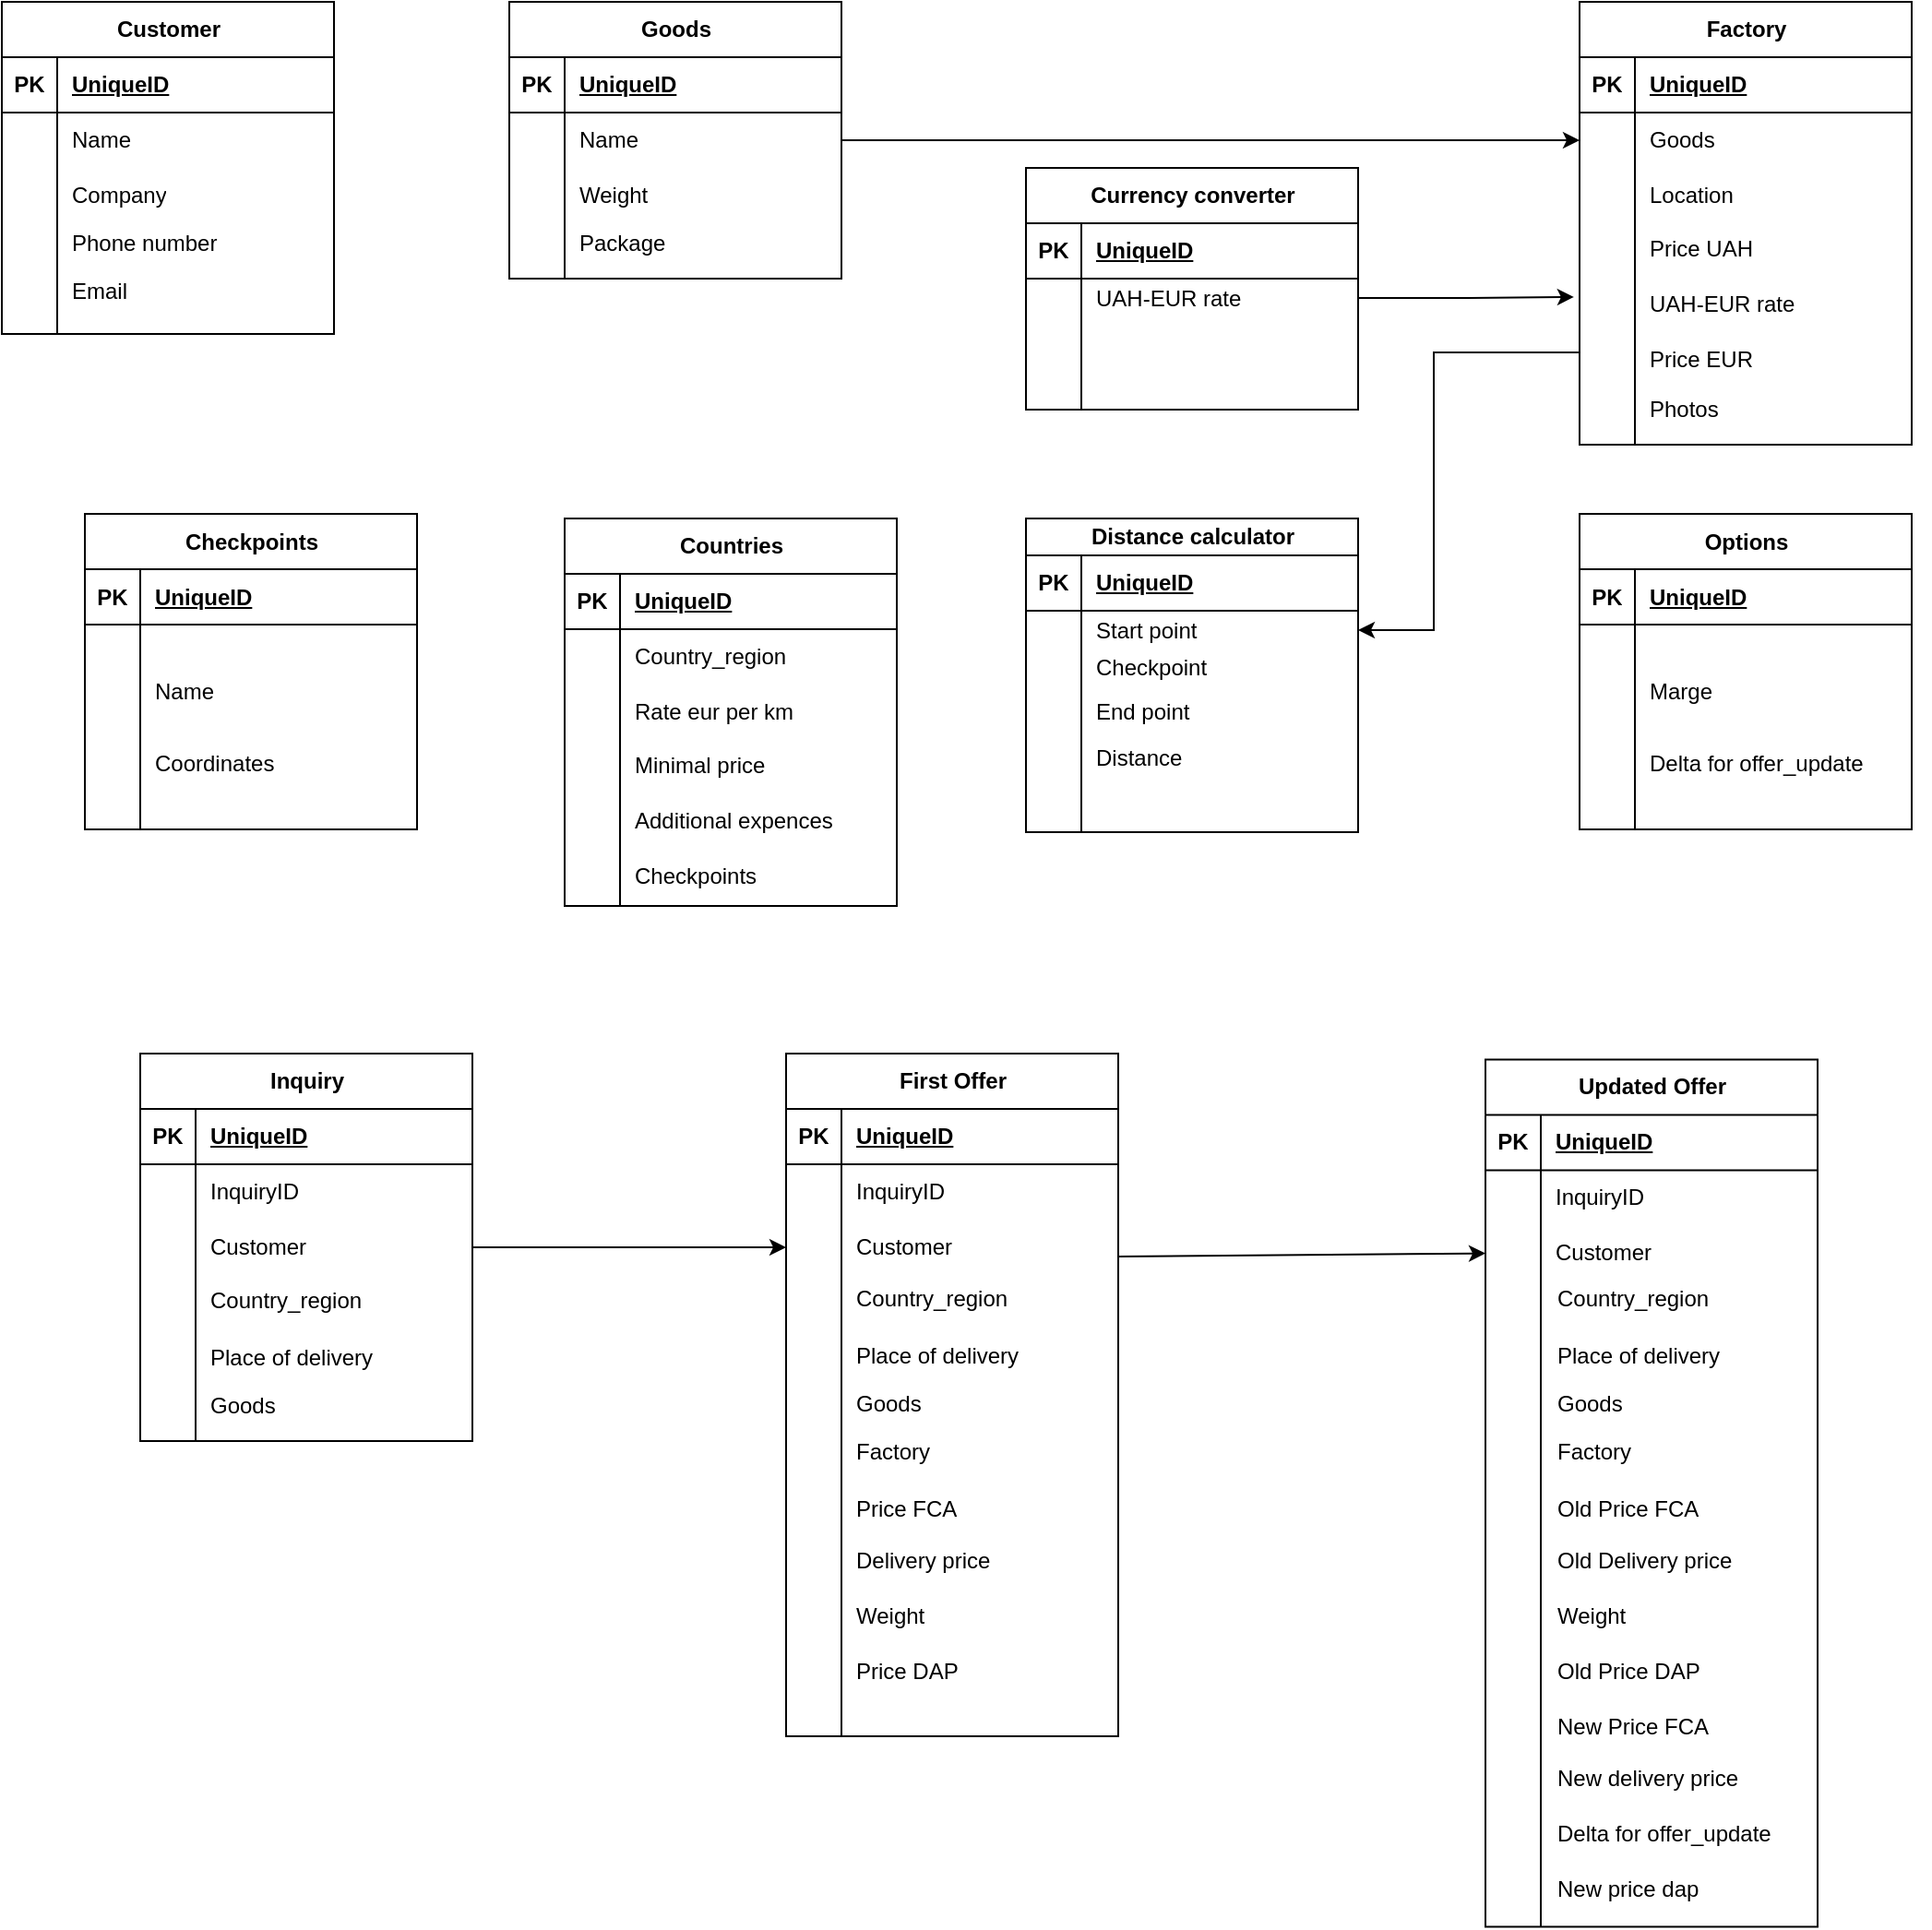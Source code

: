 <mxfile version="21.6.8" type="github">
  <diagram name="Страница — 1" id="VhEmYMvPJBQj8ZDaFz3N">
    <mxGraphModel dx="1432" dy="747" grid="1" gridSize="10" guides="1" tooltips="1" connect="1" arrows="1" fold="1" page="1" pageScale="1" pageWidth="1100" pageHeight="850" math="0" shadow="0">
      <root>
        <mxCell id="0" />
        <mxCell id="1" parent="0" />
        <mxCell id="EhdUJhu3_gVcrt-tqMVD-132" value="" style="group" parent="1" vertex="1" connectable="0">
          <mxGeometry x="880" y="40" width="180" height="231" as="geometry" />
        </mxCell>
        <mxCell id="EhdUJhu3_gVcrt-tqMVD-85" value="Factory" style="shape=table;startSize=30;container=1;collapsible=1;childLayout=tableLayout;fixedRows=1;rowLines=0;fontStyle=1;align=center;resizeLast=1;html=1;" parent="EhdUJhu3_gVcrt-tqMVD-132" vertex="1">
          <mxGeometry width="180" height="240" as="geometry" />
        </mxCell>
        <mxCell id="EhdUJhu3_gVcrt-tqMVD-86" value="" style="shape=tableRow;horizontal=0;startSize=0;swimlaneHead=0;swimlaneBody=0;fillColor=none;collapsible=0;dropTarget=0;points=[[0,0.5],[1,0.5]];portConstraint=eastwest;top=0;left=0;right=0;bottom=1;" parent="EhdUJhu3_gVcrt-tqMVD-85" vertex="1">
          <mxGeometry y="30" width="180" height="30" as="geometry" />
        </mxCell>
        <mxCell id="EhdUJhu3_gVcrt-tqMVD-87" value="PK" style="shape=partialRectangle;connectable=0;fillColor=none;top=0;left=0;bottom=0;right=0;fontStyle=1;overflow=hidden;whiteSpace=wrap;html=1;" parent="EhdUJhu3_gVcrt-tqMVD-86" vertex="1">
          <mxGeometry width="30" height="30" as="geometry">
            <mxRectangle width="30" height="30" as="alternateBounds" />
          </mxGeometry>
        </mxCell>
        <mxCell id="EhdUJhu3_gVcrt-tqMVD-88" value="UniqueID" style="shape=partialRectangle;connectable=0;fillColor=none;top=0;left=0;bottom=0;right=0;align=left;spacingLeft=6;fontStyle=5;overflow=hidden;whiteSpace=wrap;html=1;" parent="EhdUJhu3_gVcrt-tqMVD-86" vertex="1">
          <mxGeometry x="30" width="150" height="30" as="geometry">
            <mxRectangle width="150" height="30" as="alternateBounds" />
          </mxGeometry>
        </mxCell>
        <mxCell id="EhdUJhu3_gVcrt-tqMVD-89" value="" style="shape=tableRow;horizontal=0;startSize=0;swimlaneHead=0;swimlaneBody=0;fillColor=none;collapsible=0;dropTarget=0;points=[[0,0.5],[1,0.5]];portConstraint=eastwest;top=0;left=0;right=0;bottom=0;" parent="EhdUJhu3_gVcrt-tqMVD-85" vertex="1">
          <mxGeometry y="60" width="180" height="30" as="geometry" />
        </mxCell>
        <mxCell id="EhdUJhu3_gVcrt-tqMVD-90" value="" style="shape=partialRectangle;connectable=0;fillColor=none;top=0;left=0;bottom=0;right=0;editable=1;overflow=hidden;whiteSpace=wrap;html=1;" parent="EhdUJhu3_gVcrt-tqMVD-89" vertex="1">
          <mxGeometry width="30" height="30" as="geometry">
            <mxRectangle width="30" height="30" as="alternateBounds" />
          </mxGeometry>
        </mxCell>
        <mxCell id="EhdUJhu3_gVcrt-tqMVD-91" value="&lt;div&gt;Goods&lt;/div&gt;" style="shape=partialRectangle;connectable=0;fillColor=none;top=0;left=0;bottom=0;right=0;align=left;spacingLeft=6;overflow=hidden;whiteSpace=wrap;html=1;" parent="EhdUJhu3_gVcrt-tqMVD-89" vertex="1">
          <mxGeometry x="30" width="150" height="30" as="geometry">
            <mxRectangle width="150" height="30" as="alternateBounds" />
          </mxGeometry>
        </mxCell>
        <mxCell id="EhdUJhu3_gVcrt-tqMVD-92" value="" style="shape=tableRow;horizontal=0;startSize=0;swimlaneHead=0;swimlaneBody=0;fillColor=none;collapsible=0;dropTarget=0;points=[[0,0.5],[1,0.5]];portConstraint=eastwest;top=0;left=0;right=0;bottom=0;" parent="EhdUJhu3_gVcrt-tqMVD-85" vertex="1">
          <mxGeometry y="90" width="180" height="30" as="geometry" />
        </mxCell>
        <mxCell id="EhdUJhu3_gVcrt-tqMVD-93" value="" style="shape=partialRectangle;connectable=0;fillColor=none;top=0;left=0;bottom=0;right=0;editable=1;overflow=hidden;whiteSpace=wrap;html=1;" parent="EhdUJhu3_gVcrt-tqMVD-92" vertex="1">
          <mxGeometry width="30" height="30" as="geometry">
            <mxRectangle width="30" height="30" as="alternateBounds" />
          </mxGeometry>
        </mxCell>
        <mxCell id="EhdUJhu3_gVcrt-tqMVD-94" value="Location" style="shape=partialRectangle;connectable=0;fillColor=none;top=0;left=0;bottom=0;right=0;align=left;spacingLeft=6;overflow=hidden;whiteSpace=wrap;html=1;" parent="EhdUJhu3_gVcrt-tqMVD-92" vertex="1">
          <mxGeometry x="30" width="150" height="30" as="geometry">
            <mxRectangle width="150" height="30" as="alternateBounds" />
          </mxGeometry>
        </mxCell>
        <mxCell id="EhdUJhu3_gVcrt-tqMVD-95" value="" style="shape=tableRow;horizontal=0;startSize=0;swimlaneHead=0;swimlaneBody=0;fillColor=none;collapsible=0;dropTarget=0;points=[[0,0.5],[1,0.5]];portConstraint=eastwest;top=0;left=0;right=0;bottom=0;" parent="EhdUJhu3_gVcrt-tqMVD-85" vertex="1">
          <mxGeometry y="120" width="180" height="120" as="geometry" />
        </mxCell>
        <mxCell id="EhdUJhu3_gVcrt-tqMVD-96" value="" style="shape=partialRectangle;connectable=0;fillColor=none;top=0;left=0;bottom=0;right=0;editable=1;overflow=hidden;whiteSpace=wrap;html=1;" parent="EhdUJhu3_gVcrt-tqMVD-95" vertex="1">
          <mxGeometry width="30" height="120" as="geometry">
            <mxRectangle width="30" height="120" as="alternateBounds" />
          </mxGeometry>
        </mxCell>
        <mxCell id="EhdUJhu3_gVcrt-tqMVD-97" value="" style="shape=partialRectangle;connectable=0;fillColor=none;top=0;left=0;bottom=0;right=0;align=left;spacingLeft=6;overflow=hidden;whiteSpace=wrap;html=1;" parent="EhdUJhu3_gVcrt-tqMVD-95" vertex="1">
          <mxGeometry x="30" width="150" height="120" as="geometry">
            <mxRectangle width="150" height="120" as="alternateBounds" />
          </mxGeometry>
        </mxCell>
        <mxCell id="EhdUJhu3_gVcrt-tqMVD-98" value="Price UAH" style="shape=partialRectangle;connectable=0;fillColor=none;top=0;left=0;bottom=0;right=0;align=left;spacingLeft=6;overflow=hidden;whiteSpace=wrap;html=1;" parent="EhdUJhu3_gVcrt-tqMVD-132" vertex="1">
          <mxGeometry x="30" y="119" width="150" height="30" as="geometry">
            <mxRectangle width="150" height="30" as="alternateBounds" />
          </mxGeometry>
        </mxCell>
        <mxCell id="n-BSItd73nO8kK9Fp7Mg-28" value="Photos " style="shape=partialRectangle;connectable=0;fillColor=none;top=0;left=0;bottom=0;right=0;align=left;spacingLeft=6;overflow=hidden;whiteSpace=wrap;html=1;" vertex="1" parent="EhdUJhu3_gVcrt-tqMVD-132">
          <mxGeometry x="30" y="210" width="150" height="21" as="geometry">
            <mxRectangle width="150" height="30" as="alternateBounds" />
          </mxGeometry>
        </mxCell>
        <mxCell id="n-BSItd73nO8kK9Fp7Mg-52" value="&lt;div&gt;UAH-EUR rate&lt;/div&gt;" style="shape=partialRectangle;connectable=0;fillColor=none;top=0;left=0;bottom=0;right=0;align=left;spacingLeft=6;overflow=hidden;whiteSpace=wrap;html=1;" vertex="1" parent="EhdUJhu3_gVcrt-tqMVD-132">
          <mxGeometry x="30" y="149" width="150" height="30" as="geometry">
            <mxRectangle width="150" height="30" as="alternateBounds" />
          </mxGeometry>
        </mxCell>
        <mxCell id="EhdUJhu3_gVcrt-tqMVD-99" value="Price EUR" style="shape=partialRectangle;connectable=0;fillColor=none;top=0;left=0;bottom=0;right=0;align=left;spacingLeft=6;overflow=hidden;whiteSpace=wrap;html=1;" parent="EhdUJhu3_gVcrt-tqMVD-132" vertex="1">
          <mxGeometry x="30" y="179" width="150" height="30" as="geometry">
            <mxRectangle width="150" height="30" as="alternateBounds" />
          </mxGeometry>
        </mxCell>
        <mxCell id="EhdUJhu3_gVcrt-tqMVD-134" value="" style="group" parent="1" vertex="1" connectable="0">
          <mxGeometry x="25" y="40" width="180" height="180" as="geometry" />
        </mxCell>
        <mxCell id="EhdUJhu3_gVcrt-tqMVD-5" value="Customer" style="shape=table;startSize=30;container=1;collapsible=1;childLayout=tableLayout;fixedRows=1;rowLines=0;fontStyle=1;align=center;resizeLast=1;html=1;" parent="EhdUJhu3_gVcrt-tqMVD-134" vertex="1">
          <mxGeometry width="180" height="180" as="geometry" />
        </mxCell>
        <mxCell id="EhdUJhu3_gVcrt-tqMVD-6" value="" style="shape=tableRow;horizontal=0;startSize=0;swimlaneHead=0;swimlaneBody=0;fillColor=none;collapsible=0;dropTarget=0;points=[[0,0.5],[1,0.5]];portConstraint=eastwest;top=0;left=0;right=0;bottom=1;" parent="EhdUJhu3_gVcrt-tqMVD-5" vertex="1">
          <mxGeometry y="30" width="180" height="30" as="geometry" />
        </mxCell>
        <mxCell id="EhdUJhu3_gVcrt-tqMVD-7" value="PK" style="shape=partialRectangle;connectable=0;fillColor=none;top=0;left=0;bottom=0;right=0;fontStyle=1;overflow=hidden;whiteSpace=wrap;html=1;" parent="EhdUJhu3_gVcrt-tqMVD-6" vertex="1">
          <mxGeometry width="30" height="30" as="geometry">
            <mxRectangle width="30" height="30" as="alternateBounds" />
          </mxGeometry>
        </mxCell>
        <mxCell id="EhdUJhu3_gVcrt-tqMVD-8" value="UniqueID" style="shape=partialRectangle;connectable=0;fillColor=none;top=0;left=0;bottom=0;right=0;align=left;spacingLeft=6;fontStyle=5;overflow=hidden;whiteSpace=wrap;html=1;" parent="EhdUJhu3_gVcrt-tqMVD-6" vertex="1">
          <mxGeometry x="30" width="150" height="30" as="geometry">
            <mxRectangle width="150" height="30" as="alternateBounds" />
          </mxGeometry>
        </mxCell>
        <mxCell id="EhdUJhu3_gVcrt-tqMVD-9" value="" style="shape=tableRow;horizontal=0;startSize=0;swimlaneHead=0;swimlaneBody=0;fillColor=none;collapsible=0;dropTarget=0;points=[[0,0.5],[1,0.5]];portConstraint=eastwest;top=0;left=0;right=0;bottom=0;" parent="EhdUJhu3_gVcrt-tqMVD-5" vertex="1">
          <mxGeometry y="60" width="180" height="30" as="geometry" />
        </mxCell>
        <mxCell id="EhdUJhu3_gVcrt-tqMVD-10" value="" style="shape=partialRectangle;connectable=0;fillColor=none;top=0;left=0;bottom=0;right=0;editable=1;overflow=hidden;whiteSpace=wrap;html=1;" parent="EhdUJhu3_gVcrt-tqMVD-9" vertex="1">
          <mxGeometry width="30" height="30" as="geometry">
            <mxRectangle width="30" height="30" as="alternateBounds" />
          </mxGeometry>
        </mxCell>
        <mxCell id="EhdUJhu3_gVcrt-tqMVD-11" value="Name" style="shape=partialRectangle;connectable=0;fillColor=none;top=0;left=0;bottom=0;right=0;align=left;spacingLeft=6;overflow=hidden;whiteSpace=wrap;html=1;" parent="EhdUJhu3_gVcrt-tqMVD-9" vertex="1">
          <mxGeometry x="30" width="150" height="30" as="geometry">
            <mxRectangle width="150" height="30" as="alternateBounds" />
          </mxGeometry>
        </mxCell>
        <mxCell id="EhdUJhu3_gVcrt-tqMVD-12" value="" style="shape=tableRow;horizontal=0;startSize=0;swimlaneHead=0;swimlaneBody=0;fillColor=none;collapsible=0;dropTarget=0;points=[[0,0.5],[1,0.5]];portConstraint=eastwest;top=0;left=0;right=0;bottom=0;" parent="EhdUJhu3_gVcrt-tqMVD-5" vertex="1">
          <mxGeometry y="90" width="180" height="30" as="geometry" />
        </mxCell>
        <mxCell id="EhdUJhu3_gVcrt-tqMVD-13" value="" style="shape=partialRectangle;connectable=0;fillColor=none;top=0;left=0;bottom=0;right=0;editable=1;overflow=hidden;whiteSpace=wrap;html=1;" parent="EhdUJhu3_gVcrt-tqMVD-12" vertex="1">
          <mxGeometry width="30" height="30" as="geometry">
            <mxRectangle width="30" height="30" as="alternateBounds" />
          </mxGeometry>
        </mxCell>
        <mxCell id="EhdUJhu3_gVcrt-tqMVD-14" value="&lt;div&gt;Company&lt;/div&gt;" style="shape=partialRectangle;connectable=0;fillColor=none;top=0;left=0;bottom=0;right=0;align=left;spacingLeft=6;overflow=hidden;whiteSpace=wrap;html=1;" parent="EhdUJhu3_gVcrt-tqMVD-12" vertex="1">
          <mxGeometry x="30" width="150" height="30" as="geometry">
            <mxRectangle width="150" height="30" as="alternateBounds" />
          </mxGeometry>
        </mxCell>
        <mxCell id="EhdUJhu3_gVcrt-tqMVD-15" value="" style="shape=tableRow;horizontal=0;startSize=0;swimlaneHead=0;swimlaneBody=0;fillColor=none;collapsible=0;dropTarget=0;points=[[0,0.5],[1,0.5]];portConstraint=eastwest;top=0;left=0;right=0;bottom=0;" parent="EhdUJhu3_gVcrt-tqMVD-5" vertex="1">
          <mxGeometry y="120" width="180" height="60" as="geometry" />
        </mxCell>
        <mxCell id="EhdUJhu3_gVcrt-tqMVD-16" value="" style="shape=partialRectangle;connectable=0;fillColor=none;top=0;left=0;bottom=0;right=0;editable=1;overflow=hidden;whiteSpace=wrap;html=1;" parent="EhdUJhu3_gVcrt-tqMVD-15" vertex="1">
          <mxGeometry width="30" height="60" as="geometry">
            <mxRectangle width="30" height="60" as="alternateBounds" />
          </mxGeometry>
        </mxCell>
        <mxCell id="EhdUJhu3_gVcrt-tqMVD-17" value="" style="shape=partialRectangle;connectable=0;fillColor=none;top=0;left=0;bottom=0;right=0;align=left;spacingLeft=6;overflow=hidden;whiteSpace=wrap;html=1;" parent="EhdUJhu3_gVcrt-tqMVD-15" vertex="1">
          <mxGeometry x="30" width="150" height="60" as="geometry">
            <mxRectangle width="150" height="60" as="alternateBounds" />
          </mxGeometry>
        </mxCell>
        <mxCell id="EhdUJhu3_gVcrt-tqMVD-19" value="Phone number" style="shape=partialRectangle;connectable=0;fillColor=none;top=0;left=0;bottom=0;right=0;align=left;spacingLeft=6;overflow=hidden;whiteSpace=wrap;html=1;" parent="EhdUJhu3_gVcrt-tqMVD-134" vertex="1">
          <mxGeometry x="30" y="116" width="150" height="30" as="geometry">
            <mxRectangle width="150" height="30" as="alternateBounds" />
          </mxGeometry>
        </mxCell>
        <mxCell id="EhdUJhu3_gVcrt-tqMVD-20" value="&lt;div&gt;Email&lt;/div&gt;&lt;div&gt;&lt;br&gt;&lt;/div&gt;" style="shape=partialRectangle;connectable=0;fillColor=none;top=0;left=0;bottom=0;right=0;align=left;spacingLeft=6;overflow=hidden;whiteSpace=wrap;html=1;" parent="EhdUJhu3_gVcrt-tqMVD-134" vertex="1">
          <mxGeometry x="30" y="147" width="150" height="30" as="geometry">
            <mxRectangle width="150" height="30" as="alternateBounds" />
          </mxGeometry>
        </mxCell>
        <mxCell id="EhdUJhu3_gVcrt-tqMVD-139" value="" style="group" parent="1" vertex="1" connectable="0">
          <mxGeometry x="100" y="610" width="180" height="230" as="geometry" />
        </mxCell>
        <mxCell id="EhdUJhu3_gVcrt-tqMVD-156" value="" style="group" parent="EhdUJhu3_gVcrt-tqMVD-139" vertex="1" connectable="0">
          <mxGeometry width="180" height="211" as="geometry" />
        </mxCell>
        <mxCell id="EhdUJhu3_gVcrt-tqMVD-140" value="Inquiry" style="shape=table;startSize=30;container=1;collapsible=1;childLayout=tableLayout;fixedRows=1;rowLines=0;fontStyle=1;align=center;resizeLast=1;html=1;" parent="EhdUJhu3_gVcrt-tqMVD-156" vertex="1">
          <mxGeometry width="180" height="210" as="geometry" />
        </mxCell>
        <mxCell id="EhdUJhu3_gVcrt-tqMVD-141" value="" style="shape=tableRow;horizontal=0;startSize=0;swimlaneHead=0;swimlaneBody=0;fillColor=none;collapsible=0;dropTarget=0;points=[[0,0.5],[1,0.5]];portConstraint=eastwest;top=0;left=0;right=0;bottom=1;" parent="EhdUJhu3_gVcrt-tqMVD-140" vertex="1">
          <mxGeometry y="30" width="180" height="30" as="geometry" />
        </mxCell>
        <mxCell id="EhdUJhu3_gVcrt-tqMVD-142" value="PK" style="shape=partialRectangle;connectable=0;fillColor=none;top=0;left=0;bottom=0;right=0;fontStyle=1;overflow=hidden;whiteSpace=wrap;html=1;" parent="EhdUJhu3_gVcrt-tqMVD-141" vertex="1">
          <mxGeometry width="30" height="30" as="geometry">
            <mxRectangle width="30" height="30" as="alternateBounds" />
          </mxGeometry>
        </mxCell>
        <mxCell id="EhdUJhu3_gVcrt-tqMVD-143" value="UniqueID" style="shape=partialRectangle;connectable=0;fillColor=none;top=0;left=0;bottom=0;right=0;align=left;spacingLeft=6;fontStyle=5;overflow=hidden;whiteSpace=wrap;html=1;" parent="EhdUJhu3_gVcrt-tqMVD-141" vertex="1">
          <mxGeometry x="30" width="150" height="30" as="geometry">
            <mxRectangle width="150" height="30" as="alternateBounds" />
          </mxGeometry>
        </mxCell>
        <mxCell id="EhdUJhu3_gVcrt-tqMVD-144" value="" style="shape=tableRow;horizontal=0;startSize=0;swimlaneHead=0;swimlaneBody=0;fillColor=none;collapsible=0;dropTarget=0;points=[[0,0.5],[1,0.5]];portConstraint=eastwest;top=0;left=0;right=0;bottom=0;" parent="EhdUJhu3_gVcrt-tqMVD-140" vertex="1">
          <mxGeometry y="60" width="180" height="30" as="geometry" />
        </mxCell>
        <mxCell id="EhdUJhu3_gVcrt-tqMVD-145" value="" style="shape=partialRectangle;connectable=0;fillColor=none;top=0;left=0;bottom=0;right=0;editable=1;overflow=hidden;whiteSpace=wrap;html=1;" parent="EhdUJhu3_gVcrt-tqMVD-144" vertex="1">
          <mxGeometry width="30" height="30" as="geometry">
            <mxRectangle width="30" height="30" as="alternateBounds" />
          </mxGeometry>
        </mxCell>
        <mxCell id="EhdUJhu3_gVcrt-tqMVD-146" value="InquiryID" style="shape=partialRectangle;connectable=0;fillColor=none;top=0;left=0;bottom=0;right=0;align=left;spacingLeft=6;overflow=hidden;whiteSpace=wrap;html=1;" parent="EhdUJhu3_gVcrt-tqMVD-144" vertex="1">
          <mxGeometry x="30" width="150" height="30" as="geometry">
            <mxRectangle width="150" height="30" as="alternateBounds" />
          </mxGeometry>
        </mxCell>
        <mxCell id="EhdUJhu3_gVcrt-tqMVD-147" value="" style="shape=tableRow;horizontal=0;startSize=0;swimlaneHead=0;swimlaneBody=0;fillColor=none;collapsible=0;dropTarget=0;points=[[0,0.5],[1,0.5]];portConstraint=eastwest;top=0;left=0;right=0;bottom=0;" parent="EhdUJhu3_gVcrt-tqMVD-140" vertex="1">
          <mxGeometry y="90" width="180" height="30" as="geometry" />
        </mxCell>
        <mxCell id="EhdUJhu3_gVcrt-tqMVD-148" value="" style="shape=partialRectangle;connectable=0;fillColor=none;top=0;left=0;bottom=0;right=0;editable=1;overflow=hidden;whiteSpace=wrap;html=1;" parent="EhdUJhu3_gVcrt-tqMVD-147" vertex="1">
          <mxGeometry width="30" height="30" as="geometry">
            <mxRectangle width="30" height="30" as="alternateBounds" />
          </mxGeometry>
        </mxCell>
        <mxCell id="EhdUJhu3_gVcrt-tqMVD-149" value="Customer" style="shape=partialRectangle;connectable=0;fillColor=none;top=0;left=0;bottom=0;right=0;align=left;spacingLeft=6;overflow=hidden;whiteSpace=wrap;html=1;" parent="EhdUJhu3_gVcrt-tqMVD-147" vertex="1">
          <mxGeometry x="30" width="150" height="30" as="geometry">
            <mxRectangle width="150" height="30" as="alternateBounds" />
          </mxGeometry>
        </mxCell>
        <mxCell id="EhdUJhu3_gVcrt-tqMVD-150" value="" style="shape=tableRow;horizontal=0;startSize=0;swimlaneHead=0;swimlaneBody=0;fillColor=none;collapsible=0;dropTarget=0;points=[[0,0.5],[1,0.5]];portConstraint=eastwest;top=0;left=0;right=0;bottom=0;" parent="EhdUJhu3_gVcrt-tqMVD-140" vertex="1">
          <mxGeometry y="120" width="180" height="90" as="geometry" />
        </mxCell>
        <mxCell id="EhdUJhu3_gVcrt-tqMVD-151" value="" style="shape=partialRectangle;connectable=0;fillColor=none;top=0;left=0;bottom=0;right=0;editable=1;overflow=hidden;whiteSpace=wrap;html=1;" parent="EhdUJhu3_gVcrt-tqMVD-150" vertex="1">
          <mxGeometry width="30" height="90" as="geometry">
            <mxRectangle width="30" height="90" as="alternateBounds" />
          </mxGeometry>
        </mxCell>
        <mxCell id="EhdUJhu3_gVcrt-tqMVD-152" value="" style="shape=partialRectangle;connectable=0;fillColor=none;top=0;left=0;bottom=0;right=0;align=left;spacingLeft=6;overflow=hidden;whiteSpace=wrap;html=1;" parent="EhdUJhu3_gVcrt-tqMVD-150" vertex="1">
          <mxGeometry x="30" width="150" height="90" as="geometry">
            <mxRectangle width="150" height="90" as="alternateBounds" />
          </mxGeometry>
        </mxCell>
        <mxCell id="EhdUJhu3_gVcrt-tqMVD-153" value="Country_region" style="shape=partialRectangle;connectable=0;fillColor=none;top=0;left=0;bottom=0;right=0;align=left;spacingLeft=6;overflow=hidden;whiteSpace=wrap;html=1;" parent="EhdUJhu3_gVcrt-tqMVD-156" vertex="1">
          <mxGeometry x="30" y="119" width="150" height="30" as="geometry">
            <mxRectangle width="150" height="30" as="alternateBounds" />
          </mxGeometry>
        </mxCell>
        <mxCell id="EhdUJhu3_gVcrt-tqMVD-154" value="&lt;div&gt;Place of delivery&lt;/div&gt;" style="shape=partialRectangle;connectable=0;fillColor=none;top=0;left=0;bottom=0;right=0;align=left;spacingLeft=6;overflow=hidden;whiteSpace=wrap;html=1;" parent="EhdUJhu3_gVcrt-tqMVD-156" vertex="1">
          <mxGeometry x="30" y="149" width="150" height="31" as="geometry">
            <mxRectangle width="150" height="30" as="alternateBounds" />
          </mxGeometry>
        </mxCell>
        <mxCell id="EhdUJhu3_gVcrt-tqMVD-155" value="Goods" style="shape=partialRectangle;connectable=0;fillColor=none;top=0;left=0;bottom=0;right=0;align=left;spacingLeft=6;overflow=hidden;whiteSpace=wrap;html=1;" parent="EhdUJhu3_gVcrt-tqMVD-156" vertex="1">
          <mxGeometry x="30" y="170" width="150" height="41" as="geometry">
            <mxRectangle width="150" height="30" as="alternateBounds" />
          </mxGeometry>
        </mxCell>
        <mxCell id="EhdUJhu3_gVcrt-tqMVD-158" value="" style="group" parent="1" vertex="1" connectable="0">
          <mxGeometry x="450" y="610" width="180" height="370" as="geometry" />
        </mxCell>
        <mxCell id="EhdUJhu3_gVcrt-tqMVD-174" value="Goods" style="shape=partialRectangle;connectable=0;fillColor=none;top=0;left=0;bottom=0;right=0;align=left;spacingLeft=6;overflow=hidden;whiteSpace=wrap;html=1;" parent="EhdUJhu3_gVcrt-tqMVD-158" vertex="1">
          <mxGeometry x="30" y="169.19" width="150" height="40.81" as="geometry">
            <mxRectangle width="150" height="30" as="alternateBounds" />
          </mxGeometry>
        </mxCell>
        <mxCell id="EhdUJhu3_gVcrt-tqMVD-175" value="" style="group" parent="EhdUJhu3_gVcrt-tqMVD-158" vertex="1" connectable="0">
          <mxGeometry width="180" height="370" as="geometry" />
        </mxCell>
        <mxCell id="EhdUJhu3_gVcrt-tqMVD-172" value="Country_region" style="shape=partialRectangle;connectable=0;fillColor=none;top=0;left=0;bottom=0;right=0;align=left;spacingLeft=6;overflow=hidden;whiteSpace=wrap;html=1;" parent="EhdUJhu3_gVcrt-tqMVD-175" vertex="1">
          <mxGeometry x="30" y="118.436" width="150" height="29.858" as="geometry">
            <mxRectangle width="150" height="30" as="alternateBounds" />
          </mxGeometry>
        </mxCell>
        <mxCell id="EhdUJhu3_gVcrt-tqMVD-173" value="&lt;div&gt;Place of delivery&lt;/div&gt;" style="shape=partialRectangle;connectable=0;fillColor=none;top=0;left=0;bottom=0;right=0;align=left;spacingLeft=6;overflow=hidden;whiteSpace=wrap;html=1;" parent="EhdUJhu3_gVcrt-tqMVD-175" vertex="1">
          <mxGeometry x="30" y="148.294" width="150" height="30.853" as="geometry">
            <mxRectangle width="150" height="30" as="alternateBounds" />
          </mxGeometry>
        </mxCell>
        <mxCell id="EhdUJhu3_gVcrt-tqMVD-258" value="" style="group" parent="EhdUJhu3_gVcrt-tqMVD-175" vertex="1" connectable="0">
          <mxGeometry width="180" height="370" as="geometry" />
        </mxCell>
        <mxCell id="EhdUJhu3_gVcrt-tqMVD-159" value="&lt;div&gt;First Offer&lt;/div&gt;" style="shape=table;startSize=30;container=1;collapsible=1;childLayout=tableLayout;fixedRows=1;rowLines=0;fontStyle=1;align=center;resizeLast=1;html=1;" parent="EhdUJhu3_gVcrt-tqMVD-258" vertex="1">
          <mxGeometry width="180" height="370" as="geometry" />
        </mxCell>
        <mxCell id="EhdUJhu3_gVcrt-tqMVD-160" value="" style="shape=tableRow;horizontal=0;startSize=0;swimlaneHead=0;swimlaneBody=0;fillColor=none;collapsible=0;dropTarget=0;points=[[0,0.5],[1,0.5]];portConstraint=eastwest;top=0;left=0;right=0;bottom=1;" parent="EhdUJhu3_gVcrt-tqMVD-159" vertex="1">
          <mxGeometry y="30" width="180" height="30" as="geometry" />
        </mxCell>
        <mxCell id="EhdUJhu3_gVcrt-tqMVD-161" value="PK" style="shape=partialRectangle;connectable=0;fillColor=none;top=0;left=0;bottom=0;right=0;fontStyle=1;overflow=hidden;whiteSpace=wrap;html=1;" parent="EhdUJhu3_gVcrt-tqMVD-160" vertex="1">
          <mxGeometry width="30" height="30" as="geometry">
            <mxRectangle width="30" height="30" as="alternateBounds" />
          </mxGeometry>
        </mxCell>
        <mxCell id="EhdUJhu3_gVcrt-tqMVD-162" value="UniqueID" style="shape=partialRectangle;connectable=0;fillColor=none;top=0;left=0;bottom=0;right=0;align=left;spacingLeft=6;fontStyle=5;overflow=hidden;whiteSpace=wrap;html=1;" parent="EhdUJhu3_gVcrt-tqMVD-160" vertex="1">
          <mxGeometry x="30" width="150" height="30" as="geometry">
            <mxRectangle width="150" height="30" as="alternateBounds" />
          </mxGeometry>
        </mxCell>
        <mxCell id="EhdUJhu3_gVcrt-tqMVD-163" value="" style="shape=tableRow;horizontal=0;startSize=0;swimlaneHead=0;swimlaneBody=0;fillColor=none;collapsible=0;dropTarget=0;points=[[0,0.5],[1,0.5]];portConstraint=eastwest;top=0;left=0;right=0;bottom=0;" parent="EhdUJhu3_gVcrt-tqMVD-159" vertex="1">
          <mxGeometry y="60" width="180" height="30" as="geometry" />
        </mxCell>
        <mxCell id="EhdUJhu3_gVcrt-tqMVD-164" value="" style="shape=partialRectangle;connectable=0;fillColor=none;top=0;left=0;bottom=0;right=0;editable=1;overflow=hidden;whiteSpace=wrap;html=1;" parent="EhdUJhu3_gVcrt-tqMVD-163" vertex="1">
          <mxGeometry width="30" height="30" as="geometry">
            <mxRectangle width="30" height="30" as="alternateBounds" />
          </mxGeometry>
        </mxCell>
        <mxCell id="EhdUJhu3_gVcrt-tqMVD-165" value="&lt;div&gt;InquiryID&lt;/div&gt;" style="shape=partialRectangle;connectable=0;fillColor=none;top=0;left=0;bottom=0;right=0;align=left;spacingLeft=6;overflow=hidden;whiteSpace=wrap;html=1;" parent="EhdUJhu3_gVcrt-tqMVD-163" vertex="1">
          <mxGeometry x="30" width="150" height="30" as="geometry">
            <mxRectangle width="150" height="30" as="alternateBounds" />
          </mxGeometry>
        </mxCell>
        <mxCell id="EhdUJhu3_gVcrt-tqMVD-166" value="" style="shape=tableRow;horizontal=0;startSize=0;swimlaneHead=0;swimlaneBody=0;fillColor=none;collapsible=0;dropTarget=0;points=[[0,0.5],[1,0.5]];portConstraint=eastwest;top=0;left=0;right=0;bottom=0;" parent="EhdUJhu3_gVcrt-tqMVD-159" vertex="1">
          <mxGeometry y="90" width="180" height="30" as="geometry" />
        </mxCell>
        <mxCell id="EhdUJhu3_gVcrt-tqMVD-167" value="" style="shape=partialRectangle;connectable=0;fillColor=none;top=0;left=0;bottom=0;right=0;editable=1;overflow=hidden;whiteSpace=wrap;html=1;" parent="EhdUJhu3_gVcrt-tqMVD-166" vertex="1">
          <mxGeometry width="30" height="30" as="geometry">
            <mxRectangle width="30" height="30" as="alternateBounds" />
          </mxGeometry>
        </mxCell>
        <mxCell id="EhdUJhu3_gVcrt-tqMVD-168" value="Customer" style="shape=partialRectangle;connectable=0;fillColor=none;top=0;left=0;bottom=0;right=0;align=left;spacingLeft=6;overflow=hidden;whiteSpace=wrap;html=1;" parent="EhdUJhu3_gVcrt-tqMVD-166" vertex="1">
          <mxGeometry x="30" width="150" height="30" as="geometry">
            <mxRectangle width="150" height="30" as="alternateBounds" />
          </mxGeometry>
        </mxCell>
        <mxCell id="EhdUJhu3_gVcrt-tqMVD-169" value="" style="shape=tableRow;horizontal=0;startSize=0;swimlaneHead=0;swimlaneBody=0;fillColor=none;collapsible=0;dropTarget=0;points=[[0,0.5],[1,0.5]];portConstraint=eastwest;top=0;left=0;right=0;bottom=0;" parent="EhdUJhu3_gVcrt-tqMVD-159" vertex="1">
          <mxGeometry y="120" width="180" height="250" as="geometry" />
        </mxCell>
        <mxCell id="EhdUJhu3_gVcrt-tqMVD-170" value="" style="shape=partialRectangle;connectable=0;fillColor=none;top=0;left=0;bottom=0;right=0;editable=1;overflow=hidden;whiteSpace=wrap;html=1;" parent="EhdUJhu3_gVcrt-tqMVD-169" vertex="1">
          <mxGeometry width="30" height="250" as="geometry">
            <mxRectangle width="30" height="250" as="alternateBounds" />
          </mxGeometry>
        </mxCell>
        <mxCell id="EhdUJhu3_gVcrt-tqMVD-171" value="" style="shape=partialRectangle;connectable=0;fillColor=none;top=0;left=0;bottom=0;right=0;align=left;spacingLeft=6;overflow=hidden;whiteSpace=wrap;html=1;" parent="EhdUJhu3_gVcrt-tqMVD-169" vertex="1">
          <mxGeometry x="30" width="150" height="250" as="geometry">
            <mxRectangle width="150" height="250" as="alternateBounds" />
          </mxGeometry>
        </mxCell>
        <mxCell id="EhdUJhu3_gVcrt-tqMVD-221" value="Factory" style="shape=partialRectangle;connectable=0;fillColor=none;top=0;left=0;bottom=0;right=0;align=left;spacingLeft=6;overflow=hidden;whiteSpace=wrap;html=1;" parent="EhdUJhu3_gVcrt-tqMVD-258" vertex="1">
          <mxGeometry x="30" y="200.996" width="150" height="29.858" as="geometry">
            <mxRectangle width="150" height="30" as="alternateBounds" />
          </mxGeometry>
        </mxCell>
        <mxCell id="EhdUJhu3_gVcrt-tqMVD-222" value="Price FCA" style="shape=partialRectangle;connectable=0;fillColor=none;top=0;left=0;bottom=0;right=0;align=left;spacingLeft=6;overflow=hidden;whiteSpace=wrap;html=1;" parent="EhdUJhu3_gVcrt-tqMVD-258" vertex="1">
          <mxGeometry x="30" y="231.854" width="150" height="30.853" as="geometry">
            <mxRectangle width="150" height="30" as="alternateBounds" />
          </mxGeometry>
        </mxCell>
        <mxCell id="EhdUJhu3_gVcrt-tqMVD-255" value="&lt;div&gt;Delivery price&lt;br&gt;&lt;/div&gt;" style="shape=partialRectangle;connectable=0;fillColor=none;top=0;left=0;bottom=0;right=0;align=left;spacingLeft=6;overflow=hidden;whiteSpace=wrap;html=1;" parent="EhdUJhu3_gVcrt-tqMVD-258" vertex="1">
          <mxGeometry x="30" y="260" width="150" height="30" as="geometry">
            <mxRectangle width="150" height="30" as="alternateBounds" />
          </mxGeometry>
        </mxCell>
        <mxCell id="EhdUJhu3_gVcrt-tqMVD-256" value="Weight" style="shape=partialRectangle;connectable=0;fillColor=none;top=0;left=0;bottom=0;right=0;align=left;spacingLeft=6;overflow=hidden;whiteSpace=wrap;html=1;" parent="EhdUJhu3_gVcrt-tqMVD-258" vertex="1">
          <mxGeometry x="30" y="290" width="150" height="30" as="geometry">
            <mxRectangle width="150" height="30" as="alternateBounds" />
          </mxGeometry>
        </mxCell>
        <mxCell id="EhdUJhu3_gVcrt-tqMVD-257" value="Price DAP" style="shape=partialRectangle;connectable=0;fillColor=none;top=0;left=0;bottom=0;right=0;align=left;spacingLeft=6;overflow=hidden;whiteSpace=wrap;html=1;" parent="EhdUJhu3_gVcrt-tqMVD-258" vertex="1">
          <mxGeometry x="30" y="320" width="150" height="30" as="geometry">
            <mxRectangle width="150" height="30" as="alternateBounds" />
          </mxGeometry>
        </mxCell>
        <mxCell id="EhdUJhu3_gVcrt-tqMVD-315" value="" style="group" parent="1" vertex="1" connectable="0">
          <mxGeometry x="830" y="610" width="180" height="473.28" as="geometry" />
        </mxCell>
        <mxCell id="EhdUJhu3_gVcrt-tqMVD-316" value="Goods" style="shape=partialRectangle;connectable=0;fillColor=none;top=0;left=0;bottom=0;right=0;align=left;spacingLeft=6;overflow=hidden;whiteSpace=wrap;html=1;" parent="EhdUJhu3_gVcrt-tqMVD-315" vertex="1">
          <mxGeometry x="30" y="169.19" width="150" height="40.81" as="geometry">
            <mxRectangle width="150" height="30" as="alternateBounds" />
          </mxGeometry>
        </mxCell>
        <mxCell id="EhdUJhu3_gVcrt-tqMVD-317" value="" style="group" parent="EhdUJhu3_gVcrt-tqMVD-315" vertex="1" connectable="0">
          <mxGeometry width="180" height="473.28" as="geometry" />
        </mxCell>
        <mxCell id="EhdUJhu3_gVcrt-tqMVD-318" value="Country_region" style="shape=partialRectangle;connectable=0;fillColor=none;top=0;left=0;bottom=0;right=0;align=left;spacingLeft=6;overflow=hidden;whiteSpace=wrap;html=1;" parent="EhdUJhu3_gVcrt-tqMVD-317" vertex="1">
          <mxGeometry x="30" y="118.436" width="150" height="29.858" as="geometry">
            <mxRectangle width="150" height="30" as="alternateBounds" />
          </mxGeometry>
        </mxCell>
        <mxCell id="EhdUJhu3_gVcrt-tqMVD-319" value="&lt;div&gt;Place of delivery&lt;/div&gt;" style="shape=partialRectangle;connectable=0;fillColor=none;top=0;left=0;bottom=0;right=0;align=left;spacingLeft=6;overflow=hidden;whiteSpace=wrap;html=1;" parent="EhdUJhu3_gVcrt-tqMVD-317" vertex="1">
          <mxGeometry x="30" y="148.294" width="150" height="30.853" as="geometry">
            <mxRectangle width="150" height="30" as="alternateBounds" />
          </mxGeometry>
        </mxCell>
        <mxCell id="EhdUJhu3_gVcrt-tqMVD-320" value="" style="group" parent="EhdUJhu3_gVcrt-tqMVD-317" vertex="1" connectable="0">
          <mxGeometry width="180" height="473.28" as="geometry" />
        </mxCell>
        <mxCell id="EhdUJhu3_gVcrt-tqMVD-344" value="" style="group" parent="EhdUJhu3_gVcrt-tqMVD-320" vertex="1" connectable="0">
          <mxGeometry x="-1" y="3.28" width="181" height="470" as="geometry" />
        </mxCell>
        <mxCell id="EhdUJhu3_gVcrt-tqMVD-321" value="&lt;div&gt;Updated Offer&lt;/div&gt;" style="shape=table;startSize=30;container=1;collapsible=1;childLayout=tableLayout;fixedRows=1;rowLines=0;fontStyle=1;align=center;resizeLast=1;html=1;" parent="EhdUJhu3_gVcrt-tqMVD-344" vertex="1">
          <mxGeometry width="180" height="470" as="geometry" />
        </mxCell>
        <mxCell id="EhdUJhu3_gVcrt-tqMVD-322" value="" style="shape=tableRow;horizontal=0;startSize=0;swimlaneHead=0;swimlaneBody=0;fillColor=none;collapsible=0;dropTarget=0;points=[[0,0.5],[1,0.5]];portConstraint=eastwest;top=0;left=0;right=0;bottom=1;" parent="EhdUJhu3_gVcrt-tqMVD-321" vertex="1">
          <mxGeometry y="30" width="180" height="30" as="geometry" />
        </mxCell>
        <mxCell id="EhdUJhu3_gVcrt-tqMVD-323" value="PK" style="shape=partialRectangle;connectable=0;fillColor=none;top=0;left=0;bottom=0;right=0;fontStyle=1;overflow=hidden;whiteSpace=wrap;html=1;" parent="EhdUJhu3_gVcrt-tqMVD-322" vertex="1">
          <mxGeometry width="30" height="30" as="geometry">
            <mxRectangle width="30" height="30" as="alternateBounds" />
          </mxGeometry>
        </mxCell>
        <mxCell id="EhdUJhu3_gVcrt-tqMVD-324" value="UniqueID" style="shape=partialRectangle;connectable=0;fillColor=none;top=0;left=0;bottom=0;right=0;align=left;spacingLeft=6;fontStyle=5;overflow=hidden;whiteSpace=wrap;html=1;" parent="EhdUJhu3_gVcrt-tqMVD-322" vertex="1">
          <mxGeometry x="30" width="150" height="30" as="geometry">
            <mxRectangle width="150" height="30" as="alternateBounds" />
          </mxGeometry>
        </mxCell>
        <mxCell id="EhdUJhu3_gVcrt-tqMVD-325" value="" style="shape=tableRow;horizontal=0;startSize=0;swimlaneHead=0;swimlaneBody=0;fillColor=none;collapsible=0;dropTarget=0;points=[[0,0.5],[1,0.5]];portConstraint=eastwest;top=0;left=0;right=0;bottom=0;" parent="EhdUJhu3_gVcrt-tqMVD-321" vertex="1">
          <mxGeometry y="60" width="180" height="30" as="geometry" />
        </mxCell>
        <mxCell id="EhdUJhu3_gVcrt-tqMVD-326" value="" style="shape=partialRectangle;connectable=0;fillColor=none;top=0;left=0;bottom=0;right=0;editable=1;overflow=hidden;whiteSpace=wrap;html=1;" parent="EhdUJhu3_gVcrt-tqMVD-325" vertex="1">
          <mxGeometry width="30" height="30" as="geometry">
            <mxRectangle width="30" height="30" as="alternateBounds" />
          </mxGeometry>
        </mxCell>
        <mxCell id="EhdUJhu3_gVcrt-tqMVD-327" value="&lt;div&gt;InquiryID&lt;/div&gt;" style="shape=partialRectangle;connectable=0;fillColor=none;top=0;left=0;bottom=0;right=0;align=left;spacingLeft=6;overflow=hidden;whiteSpace=wrap;html=1;" parent="EhdUJhu3_gVcrt-tqMVD-325" vertex="1">
          <mxGeometry x="30" width="150" height="30" as="geometry">
            <mxRectangle width="150" height="30" as="alternateBounds" />
          </mxGeometry>
        </mxCell>
        <mxCell id="EhdUJhu3_gVcrt-tqMVD-328" value="" style="shape=tableRow;horizontal=0;startSize=0;swimlaneHead=0;swimlaneBody=0;fillColor=none;collapsible=0;dropTarget=0;points=[[0,0.5],[1,0.5]];portConstraint=eastwest;top=0;left=0;right=0;bottom=0;" parent="EhdUJhu3_gVcrt-tqMVD-321" vertex="1">
          <mxGeometry y="90" width="180" height="30" as="geometry" />
        </mxCell>
        <mxCell id="EhdUJhu3_gVcrt-tqMVD-329" value="" style="shape=partialRectangle;connectable=0;fillColor=none;top=0;left=0;bottom=0;right=0;editable=1;overflow=hidden;whiteSpace=wrap;html=1;" parent="EhdUJhu3_gVcrt-tqMVD-328" vertex="1">
          <mxGeometry width="30" height="30" as="geometry">
            <mxRectangle width="30" height="30" as="alternateBounds" />
          </mxGeometry>
        </mxCell>
        <mxCell id="EhdUJhu3_gVcrt-tqMVD-330" value="Customer" style="shape=partialRectangle;connectable=0;fillColor=none;top=0;left=0;bottom=0;right=0;align=left;spacingLeft=6;overflow=hidden;whiteSpace=wrap;html=1;" parent="EhdUJhu3_gVcrt-tqMVD-328" vertex="1">
          <mxGeometry x="30" width="150" height="30" as="geometry">
            <mxRectangle width="150" height="30" as="alternateBounds" />
          </mxGeometry>
        </mxCell>
        <mxCell id="EhdUJhu3_gVcrt-tqMVD-331" value="" style="shape=tableRow;horizontal=0;startSize=0;swimlaneHead=0;swimlaneBody=0;fillColor=none;collapsible=0;dropTarget=0;points=[[0,0.5],[1,0.5]];portConstraint=eastwest;top=0;left=0;right=0;bottom=0;" parent="EhdUJhu3_gVcrt-tqMVD-321" vertex="1">
          <mxGeometry y="120" width="180" height="350" as="geometry" />
        </mxCell>
        <mxCell id="EhdUJhu3_gVcrt-tqMVD-332" value="" style="shape=partialRectangle;connectable=0;fillColor=none;top=0;left=0;bottom=0;right=0;editable=1;overflow=hidden;whiteSpace=wrap;html=1;" parent="EhdUJhu3_gVcrt-tqMVD-331" vertex="1">
          <mxGeometry width="30" height="350" as="geometry">
            <mxRectangle width="30" height="350" as="alternateBounds" />
          </mxGeometry>
        </mxCell>
        <mxCell id="EhdUJhu3_gVcrt-tqMVD-333" value="" style="shape=partialRectangle;connectable=0;fillColor=none;top=0;left=0;bottom=0;right=0;align=left;spacingLeft=6;overflow=hidden;whiteSpace=wrap;html=1;" parent="EhdUJhu3_gVcrt-tqMVD-331" vertex="1">
          <mxGeometry x="30" width="150" height="350" as="geometry">
            <mxRectangle width="150" height="350" as="alternateBounds" />
          </mxGeometry>
        </mxCell>
        <mxCell id="EhdUJhu3_gVcrt-tqMVD-334" value="Factory" style="shape=partialRectangle;connectable=0;fillColor=none;top=0;left=0;bottom=0;right=0;align=left;spacingLeft=6;overflow=hidden;whiteSpace=wrap;html=1;" parent="EhdUJhu3_gVcrt-tqMVD-344" vertex="1">
          <mxGeometry x="31" y="197.716" width="150" height="29.858" as="geometry">
            <mxRectangle width="150" height="30" as="alternateBounds" />
          </mxGeometry>
        </mxCell>
        <mxCell id="EhdUJhu3_gVcrt-tqMVD-335" value="Old Price FCA" style="shape=partialRectangle;connectable=0;fillColor=none;top=0;left=0;bottom=0;right=0;align=left;spacingLeft=6;overflow=hidden;whiteSpace=wrap;html=1;" parent="EhdUJhu3_gVcrt-tqMVD-344" vertex="1">
          <mxGeometry x="31" y="228.574" width="150" height="30.853" as="geometry">
            <mxRectangle width="150" height="30" as="alternateBounds" />
          </mxGeometry>
        </mxCell>
        <mxCell id="EhdUJhu3_gVcrt-tqMVD-336" value="&lt;div&gt;Old Delivery price&lt;br&gt;&lt;/div&gt;" style="shape=partialRectangle;connectable=0;fillColor=none;top=0;left=0;bottom=0;right=0;align=left;spacingLeft=6;overflow=hidden;whiteSpace=wrap;html=1;" parent="EhdUJhu3_gVcrt-tqMVD-344" vertex="1">
          <mxGeometry x="31" y="256.72" width="150" height="30" as="geometry">
            <mxRectangle width="150" height="30" as="alternateBounds" />
          </mxGeometry>
        </mxCell>
        <mxCell id="EhdUJhu3_gVcrt-tqMVD-337" value="Weight" style="shape=partialRectangle;connectable=0;fillColor=none;top=0;left=0;bottom=0;right=0;align=left;spacingLeft=6;overflow=hidden;whiteSpace=wrap;html=1;" parent="EhdUJhu3_gVcrt-tqMVD-344" vertex="1">
          <mxGeometry x="31" y="286.72" width="150" height="30" as="geometry">
            <mxRectangle width="150" height="30" as="alternateBounds" />
          </mxGeometry>
        </mxCell>
        <mxCell id="EhdUJhu3_gVcrt-tqMVD-338" value="Old Price DAP" style="shape=partialRectangle;connectable=0;fillColor=none;top=0;left=0;bottom=0;right=0;align=left;spacingLeft=6;overflow=hidden;whiteSpace=wrap;html=1;" parent="EhdUJhu3_gVcrt-tqMVD-344" vertex="1">
          <mxGeometry x="31" y="316.72" width="150" height="30" as="geometry">
            <mxRectangle width="150" height="30" as="alternateBounds" />
          </mxGeometry>
        </mxCell>
        <mxCell id="EhdUJhu3_gVcrt-tqMVD-339" value="New Price FCA" style="shape=partialRectangle;connectable=0;fillColor=none;top=0;left=0;bottom=0;right=0;align=left;spacingLeft=6;overflow=hidden;whiteSpace=wrap;html=1;" parent="EhdUJhu3_gVcrt-tqMVD-344" vertex="1">
          <mxGeometry x="31" y="346.724" width="150" height="30.853" as="geometry">
            <mxRectangle width="150" height="30" as="alternateBounds" />
          </mxGeometry>
        </mxCell>
        <mxCell id="EhdUJhu3_gVcrt-tqMVD-340" value="&lt;div&gt;New delivery price&lt;br&gt;&lt;/div&gt;" style="shape=partialRectangle;connectable=0;fillColor=none;top=0;left=0;bottom=0;right=0;align=left;spacingLeft=6;overflow=hidden;whiteSpace=wrap;html=1;" parent="EhdUJhu3_gVcrt-tqMVD-344" vertex="1">
          <mxGeometry x="31" y="374.87" width="150" height="30" as="geometry">
            <mxRectangle width="150" height="30" as="alternateBounds" />
          </mxGeometry>
        </mxCell>
        <mxCell id="EhdUJhu3_gVcrt-tqMVD-341" value="&lt;div&gt;Delta for offer_update&lt;/div&gt;" style="shape=partialRectangle;connectable=0;fillColor=none;top=0;left=0;bottom=0;right=0;align=left;spacingLeft=6;overflow=hidden;whiteSpace=wrap;html=1;" parent="EhdUJhu3_gVcrt-tqMVD-344" vertex="1">
          <mxGeometry x="31" y="404.87" width="150" height="30" as="geometry">
            <mxRectangle width="150" height="30" as="alternateBounds" />
          </mxGeometry>
        </mxCell>
        <mxCell id="EhdUJhu3_gVcrt-tqMVD-342" value="New price dap" style="shape=partialRectangle;connectable=0;fillColor=none;top=0;left=0;bottom=0;right=0;align=left;spacingLeft=6;overflow=hidden;whiteSpace=wrap;html=1;" parent="EhdUJhu3_gVcrt-tqMVD-344" vertex="1">
          <mxGeometry x="31" y="434.87" width="150" height="30" as="geometry">
            <mxRectangle width="150" height="30" as="alternateBounds" />
          </mxGeometry>
        </mxCell>
        <mxCell id="EhdUJhu3_gVcrt-tqMVD-345" value="" style="group" parent="1" vertex="1" connectable="0">
          <mxGeometry x="300" y="40" width="180" height="150" as="geometry" />
        </mxCell>
        <mxCell id="EhdUJhu3_gVcrt-tqMVD-70" value="Goods" style="shape=table;startSize=30;container=1;collapsible=1;childLayout=tableLayout;fixedRows=1;rowLines=0;fontStyle=1;align=center;resizeLast=1;html=1;" parent="EhdUJhu3_gVcrt-tqMVD-345" vertex="1">
          <mxGeometry width="180" height="150" as="geometry" />
        </mxCell>
        <mxCell id="EhdUJhu3_gVcrt-tqMVD-71" value="" style="shape=tableRow;horizontal=0;startSize=0;swimlaneHead=0;swimlaneBody=0;fillColor=none;collapsible=0;dropTarget=0;points=[[0,0.5],[1,0.5]];portConstraint=eastwest;top=0;left=0;right=0;bottom=1;" parent="EhdUJhu3_gVcrt-tqMVD-70" vertex="1">
          <mxGeometry y="30" width="180" height="30" as="geometry" />
        </mxCell>
        <mxCell id="EhdUJhu3_gVcrt-tqMVD-72" value="PK" style="shape=partialRectangle;connectable=0;fillColor=none;top=0;left=0;bottom=0;right=0;fontStyle=1;overflow=hidden;whiteSpace=wrap;html=1;" parent="EhdUJhu3_gVcrt-tqMVD-71" vertex="1">
          <mxGeometry width="30" height="30" as="geometry">
            <mxRectangle width="30" height="30" as="alternateBounds" />
          </mxGeometry>
        </mxCell>
        <mxCell id="EhdUJhu3_gVcrt-tqMVD-73" value="UniqueID" style="shape=partialRectangle;connectable=0;fillColor=none;top=0;left=0;bottom=0;right=0;align=left;spacingLeft=6;fontStyle=5;overflow=hidden;whiteSpace=wrap;html=1;" parent="EhdUJhu3_gVcrt-tqMVD-71" vertex="1">
          <mxGeometry x="30" width="150" height="30" as="geometry">
            <mxRectangle width="150" height="30" as="alternateBounds" />
          </mxGeometry>
        </mxCell>
        <mxCell id="EhdUJhu3_gVcrt-tqMVD-74" value="" style="shape=tableRow;horizontal=0;startSize=0;swimlaneHead=0;swimlaneBody=0;fillColor=none;collapsible=0;dropTarget=0;points=[[0,0.5],[1,0.5]];portConstraint=eastwest;top=0;left=0;right=0;bottom=0;" parent="EhdUJhu3_gVcrt-tqMVD-70" vertex="1">
          <mxGeometry y="60" width="180" height="30" as="geometry" />
        </mxCell>
        <mxCell id="EhdUJhu3_gVcrt-tqMVD-75" value="" style="shape=partialRectangle;connectable=0;fillColor=none;top=0;left=0;bottom=0;right=0;editable=1;overflow=hidden;whiteSpace=wrap;html=1;" parent="EhdUJhu3_gVcrt-tqMVD-74" vertex="1">
          <mxGeometry width="30" height="30" as="geometry">
            <mxRectangle width="30" height="30" as="alternateBounds" />
          </mxGeometry>
        </mxCell>
        <mxCell id="EhdUJhu3_gVcrt-tqMVD-76" value="Name" style="shape=partialRectangle;connectable=0;fillColor=none;top=0;left=0;bottom=0;right=0;align=left;spacingLeft=6;overflow=hidden;whiteSpace=wrap;html=1;" parent="EhdUJhu3_gVcrt-tqMVD-74" vertex="1">
          <mxGeometry x="30" width="150" height="30" as="geometry">
            <mxRectangle width="150" height="30" as="alternateBounds" />
          </mxGeometry>
        </mxCell>
        <mxCell id="EhdUJhu3_gVcrt-tqMVD-77" value="" style="shape=tableRow;horizontal=0;startSize=0;swimlaneHead=0;swimlaneBody=0;fillColor=none;collapsible=0;dropTarget=0;points=[[0,0.5],[1,0.5]];portConstraint=eastwest;top=0;left=0;right=0;bottom=0;" parent="EhdUJhu3_gVcrt-tqMVD-70" vertex="1">
          <mxGeometry y="90" width="180" height="30" as="geometry" />
        </mxCell>
        <mxCell id="EhdUJhu3_gVcrt-tqMVD-78" value="" style="shape=partialRectangle;connectable=0;fillColor=none;top=0;left=0;bottom=0;right=0;editable=1;overflow=hidden;whiteSpace=wrap;html=1;" parent="EhdUJhu3_gVcrt-tqMVD-77" vertex="1">
          <mxGeometry width="30" height="30" as="geometry">
            <mxRectangle width="30" height="30" as="alternateBounds" />
          </mxGeometry>
        </mxCell>
        <mxCell id="EhdUJhu3_gVcrt-tqMVD-79" value="Weight" style="shape=partialRectangle;connectable=0;fillColor=none;top=0;left=0;bottom=0;right=0;align=left;spacingLeft=6;overflow=hidden;whiteSpace=wrap;html=1;" parent="EhdUJhu3_gVcrt-tqMVD-77" vertex="1">
          <mxGeometry x="30" width="150" height="30" as="geometry">
            <mxRectangle width="150" height="30" as="alternateBounds" />
          </mxGeometry>
        </mxCell>
        <mxCell id="EhdUJhu3_gVcrt-tqMVD-80" value="" style="shape=tableRow;horizontal=0;startSize=0;swimlaneHead=0;swimlaneBody=0;fillColor=none;collapsible=0;dropTarget=0;points=[[0,0.5],[1,0.5]];portConstraint=eastwest;top=0;left=0;right=0;bottom=0;" parent="EhdUJhu3_gVcrt-tqMVD-70" vertex="1">
          <mxGeometry y="120" width="180" height="30" as="geometry" />
        </mxCell>
        <mxCell id="EhdUJhu3_gVcrt-tqMVD-81" value="" style="shape=partialRectangle;connectable=0;fillColor=none;top=0;left=0;bottom=0;right=0;editable=1;overflow=hidden;whiteSpace=wrap;html=1;" parent="EhdUJhu3_gVcrt-tqMVD-80" vertex="1">
          <mxGeometry width="30" height="30" as="geometry">
            <mxRectangle width="30" height="30" as="alternateBounds" />
          </mxGeometry>
        </mxCell>
        <mxCell id="EhdUJhu3_gVcrt-tqMVD-82" value="" style="shape=partialRectangle;connectable=0;fillColor=none;top=0;left=0;bottom=0;right=0;align=left;spacingLeft=6;overflow=hidden;whiteSpace=wrap;html=1;" parent="EhdUJhu3_gVcrt-tqMVD-80" vertex="1">
          <mxGeometry x="30" width="150" height="30" as="geometry">
            <mxRectangle width="150" height="30" as="alternateBounds" />
          </mxGeometry>
        </mxCell>
        <mxCell id="EhdUJhu3_gVcrt-tqMVD-83" value="&lt;div&gt;Package&lt;/div&gt;" style="shape=partialRectangle;connectable=0;fillColor=none;top=0;left=0;bottom=0;right=0;align=left;spacingLeft=6;overflow=hidden;whiteSpace=wrap;html=1;" parent="EhdUJhu3_gVcrt-tqMVD-345" vertex="1">
          <mxGeometry x="30" y="116" width="150" height="30" as="geometry">
            <mxRectangle width="150" height="30" as="alternateBounds" />
          </mxGeometry>
        </mxCell>
        <mxCell id="EhdUJhu3_gVcrt-tqMVD-346" value="" style="group" parent="1" vertex="1" connectable="0">
          <mxGeometry x="330" y="320" width="180" height="209" as="geometry" />
        </mxCell>
        <mxCell id="EhdUJhu3_gVcrt-tqMVD-26" value="&lt;div&gt;Countries&lt;/div&gt;" style="shape=table;startSize=30;container=1;collapsible=1;childLayout=tableLayout;fixedRows=1;rowLines=0;fontStyle=1;align=center;resizeLast=1;html=1;" parent="EhdUJhu3_gVcrt-tqMVD-346" vertex="1">
          <mxGeometry width="180" height="210" as="geometry" />
        </mxCell>
        <mxCell id="EhdUJhu3_gVcrt-tqMVD-27" value="" style="shape=tableRow;horizontal=0;startSize=0;swimlaneHead=0;swimlaneBody=0;fillColor=none;collapsible=0;dropTarget=0;points=[[0,0.5],[1,0.5]];portConstraint=eastwest;top=0;left=0;right=0;bottom=1;" parent="EhdUJhu3_gVcrt-tqMVD-26" vertex="1">
          <mxGeometry y="30" width="180" height="30" as="geometry" />
        </mxCell>
        <mxCell id="EhdUJhu3_gVcrt-tqMVD-28" value="PK" style="shape=partialRectangle;connectable=0;fillColor=none;top=0;left=0;bottom=0;right=0;fontStyle=1;overflow=hidden;whiteSpace=wrap;html=1;" parent="EhdUJhu3_gVcrt-tqMVD-27" vertex="1">
          <mxGeometry width="30" height="30" as="geometry">
            <mxRectangle width="30" height="30" as="alternateBounds" />
          </mxGeometry>
        </mxCell>
        <mxCell id="EhdUJhu3_gVcrt-tqMVD-29" value="UniqueID" style="shape=partialRectangle;connectable=0;fillColor=none;top=0;left=0;bottom=0;right=0;align=left;spacingLeft=6;fontStyle=5;overflow=hidden;whiteSpace=wrap;html=1;" parent="EhdUJhu3_gVcrt-tqMVD-27" vertex="1">
          <mxGeometry x="30" width="150" height="30" as="geometry">
            <mxRectangle width="150" height="30" as="alternateBounds" />
          </mxGeometry>
        </mxCell>
        <mxCell id="EhdUJhu3_gVcrt-tqMVD-30" value="" style="shape=tableRow;horizontal=0;startSize=0;swimlaneHead=0;swimlaneBody=0;fillColor=none;collapsible=0;dropTarget=0;points=[[0,0.5],[1,0.5]];portConstraint=eastwest;top=0;left=0;right=0;bottom=0;" parent="EhdUJhu3_gVcrt-tqMVD-26" vertex="1">
          <mxGeometry y="60" width="180" height="30" as="geometry" />
        </mxCell>
        <mxCell id="EhdUJhu3_gVcrt-tqMVD-31" value="" style="shape=partialRectangle;connectable=0;fillColor=none;top=0;left=0;bottom=0;right=0;editable=1;overflow=hidden;whiteSpace=wrap;html=1;" parent="EhdUJhu3_gVcrt-tqMVD-30" vertex="1">
          <mxGeometry width="30" height="30" as="geometry">
            <mxRectangle width="30" height="30" as="alternateBounds" />
          </mxGeometry>
        </mxCell>
        <mxCell id="EhdUJhu3_gVcrt-tqMVD-32" value="Country_region" style="shape=partialRectangle;connectable=0;fillColor=none;top=0;left=0;bottom=0;right=0;align=left;spacingLeft=6;overflow=hidden;whiteSpace=wrap;html=1;" parent="EhdUJhu3_gVcrt-tqMVD-30" vertex="1">
          <mxGeometry x="30" width="150" height="30" as="geometry">
            <mxRectangle width="150" height="30" as="alternateBounds" />
          </mxGeometry>
        </mxCell>
        <mxCell id="EhdUJhu3_gVcrt-tqMVD-33" value="" style="shape=tableRow;horizontal=0;startSize=0;swimlaneHead=0;swimlaneBody=0;fillColor=none;collapsible=0;dropTarget=0;points=[[0,0.5],[1,0.5]];portConstraint=eastwest;top=0;left=0;right=0;bottom=0;" parent="EhdUJhu3_gVcrt-tqMVD-26" vertex="1">
          <mxGeometry y="90" width="180" height="30" as="geometry" />
        </mxCell>
        <mxCell id="EhdUJhu3_gVcrt-tqMVD-34" value="" style="shape=partialRectangle;connectable=0;fillColor=none;top=0;left=0;bottom=0;right=0;editable=1;overflow=hidden;whiteSpace=wrap;html=1;" parent="EhdUJhu3_gVcrt-tqMVD-33" vertex="1">
          <mxGeometry width="30" height="30" as="geometry">
            <mxRectangle width="30" height="30" as="alternateBounds" />
          </mxGeometry>
        </mxCell>
        <mxCell id="EhdUJhu3_gVcrt-tqMVD-35" value="Rate eur per km" style="shape=partialRectangle;connectable=0;fillColor=none;top=0;left=0;bottom=0;right=0;align=left;spacingLeft=6;overflow=hidden;whiteSpace=wrap;html=1;" parent="EhdUJhu3_gVcrt-tqMVD-33" vertex="1">
          <mxGeometry x="30" width="150" height="30" as="geometry">
            <mxRectangle width="150" height="30" as="alternateBounds" />
          </mxGeometry>
        </mxCell>
        <mxCell id="EhdUJhu3_gVcrt-tqMVD-36" value="" style="shape=tableRow;horizontal=0;startSize=0;swimlaneHead=0;swimlaneBody=0;fillColor=none;collapsible=0;dropTarget=0;points=[[0,0.5],[1,0.5]];portConstraint=eastwest;top=0;left=0;right=0;bottom=0;" parent="EhdUJhu3_gVcrt-tqMVD-26" vertex="1">
          <mxGeometry y="120" width="180" height="90" as="geometry" />
        </mxCell>
        <mxCell id="EhdUJhu3_gVcrt-tqMVD-37" value="" style="shape=partialRectangle;connectable=0;fillColor=none;top=0;left=0;bottom=0;right=0;editable=1;overflow=hidden;whiteSpace=wrap;html=1;" parent="EhdUJhu3_gVcrt-tqMVD-36" vertex="1">
          <mxGeometry width="30" height="90" as="geometry">
            <mxRectangle width="30" height="90" as="alternateBounds" />
          </mxGeometry>
        </mxCell>
        <mxCell id="EhdUJhu3_gVcrt-tqMVD-38" value="" style="shape=partialRectangle;connectable=0;fillColor=none;top=0;left=0;bottom=0;right=0;align=left;spacingLeft=6;overflow=hidden;whiteSpace=wrap;html=1;" parent="EhdUJhu3_gVcrt-tqMVD-36" vertex="1">
          <mxGeometry x="30" width="150" height="90" as="geometry">
            <mxRectangle width="150" height="90" as="alternateBounds" />
          </mxGeometry>
        </mxCell>
        <mxCell id="EhdUJhu3_gVcrt-tqMVD-40" value="Minimal price" style="shape=partialRectangle;connectable=0;fillColor=none;top=0;left=0;bottom=0;right=0;align=left;spacingLeft=6;overflow=hidden;whiteSpace=wrap;html=1;" parent="EhdUJhu3_gVcrt-tqMVD-346" vertex="1">
          <mxGeometry x="30" y="119" width="150" height="30" as="geometry">
            <mxRectangle width="150" height="30" as="alternateBounds" />
          </mxGeometry>
        </mxCell>
        <mxCell id="EhdUJhu3_gVcrt-tqMVD-41" value="&lt;div&gt;Additional expences&lt;/div&gt;" style="shape=partialRectangle;connectable=0;fillColor=none;top=0;left=0;bottom=0;right=0;align=left;spacingLeft=6;overflow=hidden;whiteSpace=wrap;html=1;" parent="EhdUJhu3_gVcrt-tqMVD-346" vertex="1">
          <mxGeometry x="30" y="149" width="150" height="30" as="geometry">
            <mxRectangle width="150" height="30" as="alternateBounds" />
          </mxGeometry>
        </mxCell>
        <mxCell id="n-BSItd73nO8kK9Fp7Mg-46" value="Checkpoints" style="shape=partialRectangle;connectable=0;fillColor=none;top=0;left=0;bottom=0;right=0;align=left;spacingLeft=6;overflow=hidden;whiteSpace=wrap;html=1;" vertex="1" parent="EhdUJhu3_gVcrt-tqMVD-346">
          <mxGeometry x="30" y="179" width="150" height="30" as="geometry">
            <mxRectangle width="150" height="30" as="alternateBounds" />
          </mxGeometry>
        </mxCell>
        <mxCell id="EhdUJhu3_gVcrt-tqMVD-349" value="" style="endArrow=classic;html=1;rounded=0;exitX=1;exitY=0.5;exitDx=0;exitDy=0;entryX=0;entryY=0.5;entryDx=0;entryDy=0;" parent="1" source="EhdUJhu3_gVcrt-tqMVD-147" target="EhdUJhu3_gVcrt-tqMVD-166" edge="1">
          <mxGeometry width="50" height="50" relative="1" as="geometry">
            <mxPoint x="480" y="690" as="sourcePoint" />
            <mxPoint x="530" y="640" as="targetPoint" />
          </mxGeometry>
        </mxCell>
        <mxCell id="EhdUJhu3_gVcrt-tqMVD-350" value="" style="endArrow=classic;html=1;rounded=0;entryX=0;entryY=0.5;entryDx=0;entryDy=0;exitX=1;exitY=0.667;exitDx=0;exitDy=0;exitPerimeter=0;" parent="1" source="EhdUJhu3_gVcrt-tqMVD-166" target="EhdUJhu3_gVcrt-tqMVD-328" edge="1">
          <mxGeometry width="50" height="50" relative="1" as="geometry">
            <mxPoint x="610" y="740" as="sourcePoint" />
            <mxPoint x="660" y="690" as="targetPoint" />
          </mxGeometry>
        </mxCell>
        <mxCell id="n-BSItd73nO8kK9Fp7Mg-1" value="Currency converter" style="shape=table;startSize=30;container=1;collapsible=1;childLayout=tableLayout;fixedRows=1;rowLines=0;fontStyle=1;align=center;resizeLast=1;html=1;" vertex="1" parent="1">
          <mxGeometry x="580" y="130" width="180" height="131" as="geometry" />
        </mxCell>
        <mxCell id="n-BSItd73nO8kK9Fp7Mg-2" value="" style="shape=tableRow;horizontal=0;startSize=0;swimlaneHead=0;swimlaneBody=0;fillColor=none;collapsible=0;dropTarget=0;points=[[0,0.5],[1,0.5]];portConstraint=eastwest;top=0;left=0;right=0;bottom=1;" vertex="1" parent="n-BSItd73nO8kK9Fp7Mg-1">
          <mxGeometry y="30" width="180" height="30" as="geometry" />
        </mxCell>
        <mxCell id="n-BSItd73nO8kK9Fp7Mg-3" value="PK" style="shape=partialRectangle;connectable=0;fillColor=none;top=0;left=0;bottom=0;right=0;fontStyle=1;overflow=hidden;whiteSpace=wrap;html=1;" vertex="1" parent="n-BSItd73nO8kK9Fp7Mg-2">
          <mxGeometry width="30" height="30" as="geometry">
            <mxRectangle width="30" height="30" as="alternateBounds" />
          </mxGeometry>
        </mxCell>
        <mxCell id="n-BSItd73nO8kK9Fp7Mg-4" value="UniqueID" style="shape=partialRectangle;connectable=0;fillColor=none;top=0;left=0;bottom=0;right=0;align=left;spacingLeft=6;fontStyle=5;overflow=hidden;whiteSpace=wrap;html=1;" vertex="1" parent="n-BSItd73nO8kK9Fp7Mg-2">
          <mxGeometry x="30" width="150" height="30" as="geometry">
            <mxRectangle width="150" height="30" as="alternateBounds" />
          </mxGeometry>
        </mxCell>
        <mxCell id="n-BSItd73nO8kK9Fp7Mg-5" value="" style="shape=tableRow;horizontal=0;startSize=0;swimlaneHead=0;swimlaneBody=0;fillColor=none;collapsible=0;dropTarget=0;points=[[0,0.5],[1,0.5]];portConstraint=eastwest;top=0;left=0;right=0;bottom=0;" vertex="1" parent="n-BSItd73nO8kK9Fp7Mg-1">
          <mxGeometry y="60" width="180" height="21" as="geometry" />
        </mxCell>
        <mxCell id="n-BSItd73nO8kK9Fp7Mg-6" value="" style="shape=partialRectangle;connectable=0;fillColor=none;top=0;left=0;bottom=0;right=0;editable=1;overflow=hidden;whiteSpace=wrap;html=1;" vertex="1" parent="n-BSItd73nO8kK9Fp7Mg-5">
          <mxGeometry width="30" height="21" as="geometry">
            <mxRectangle width="30" height="21" as="alternateBounds" />
          </mxGeometry>
        </mxCell>
        <mxCell id="n-BSItd73nO8kK9Fp7Mg-7" value="&lt;div&gt;UAH-EUR rate&lt;br&gt;&lt;/div&gt;" style="shape=partialRectangle;connectable=0;fillColor=none;top=0;left=0;bottom=0;right=0;align=left;spacingLeft=6;overflow=hidden;whiteSpace=wrap;html=1;" vertex="1" parent="n-BSItd73nO8kK9Fp7Mg-5">
          <mxGeometry x="30" width="150" height="21" as="geometry">
            <mxRectangle width="150" height="21" as="alternateBounds" />
          </mxGeometry>
        </mxCell>
        <mxCell id="n-BSItd73nO8kK9Fp7Mg-8" value="" style="shape=tableRow;horizontal=0;startSize=0;swimlaneHead=0;swimlaneBody=0;fillColor=none;collapsible=0;dropTarget=0;points=[[0,0.5],[1,0.5]];portConstraint=eastwest;top=0;left=0;right=0;bottom=0;" vertex="1" parent="n-BSItd73nO8kK9Fp7Mg-1">
          <mxGeometry y="81" width="180" height="30" as="geometry" />
        </mxCell>
        <mxCell id="n-BSItd73nO8kK9Fp7Mg-9" value="" style="shape=partialRectangle;connectable=0;fillColor=none;top=0;left=0;bottom=0;right=0;editable=1;overflow=hidden;whiteSpace=wrap;html=1;" vertex="1" parent="n-BSItd73nO8kK9Fp7Mg-8">
          <mxGeometry width="30" height="30" as="geometry">
            <mxRectangle width="30" height="30" as="alternateBounds" />
          </mxGeometry>
        </mxCell>
        <mxCell id="n-BSItd73nO8kK9Fp7Mg-10" value="" style="shape=partialRectangle;connectable=0;fillColor=none;top=0;left=0;bottom=0;right=0;align=left;spacingLeft=6;overflow=hidden;whiteSpace=wrap;html=1;" vertex="1" parent="n-BSItd73nO8kK9Fp7Mg-8">
          <mxGeometry x="30" width="150" height="30" as="geometry">
            <mxRectangle width="150" height="30" as="alternateBounds" />
          </mxGeometry>
        </mxCell>
        <mxCell id="n-BSItd73nO8kK9Fp7Mg-11" value="" style="shape=tableRow;horizontal=0;startSize=0;swimlaneHead=0;swimlaneBody=0;fillColor=none;collapsible=0;dropTarget=0;points=[[0,0.5],[1,0.5]];portConstraint=eastwest;top=0;left=0;right=0;bottom=0;" vertex="1" parent="n-BSItd73nO8kK9Fp7Mg-1">
          <mxGeometry y="111" width="180" height="20" as="geometry" />
        </mxCell>
        <mxCell id="n-BSItd73nO8kK9Fp7Mg-12" value="" style="shape=partialRectangle;connectable=0;fillColor=none;top=0;left=0;bottom=0;right=0;editable=1;overflow=hidden;whiteSpace=wrap;html=1;" vertex="1" parent="n-BSItd73nO8kK9Fp7Mg-11">
          <mxGeometry width="30" height="20" as="geometry">
            <mxRectangle width="30" height="20" as="alternateBounds" />
          </mxGeometry>
        </mxCell>
        <mxCell id="n-BSItd73nO8kK9Fp7Mg-13" value="" style="shape=partialRectangle;connectable=0;fillColor=none;top=0;left=0;bottom=0;right=0;align=left;spacingLeft=6;overflow=hidden;whiteSpace=wrap;html=1;" vertex="1" parent="n-BSItd73nO8kK9Fp7Mg-11">
          <mxGeometry x="30" width="150" height="20" as="geometry">
            <mxRectangle width="150" height="20" as="alternateBounds" />
          </mxGeometry>
        </mxCell>
        <mxCell id="n-BSItd73nO8kK9Fp7Mg-29" value="" style="group" vertex="1" connectable="0" parent="1">
          <mxGeometry x="60" y="322.5" width="190" height="180" as="geometry" />
        </mxCell>
        <mxCell id="n-BSItd73nO8kK9Fp7Mg-30" value="" style="group" vertex="1" connectable="0" parent="n-BSItd73nO8kK9Fp7Mg-29">
          <mxGeometry x="10" y="-5" width="180" height="180" as="geometry" />
        </mxCell>
        <mxCell id="n-BSItd73nO8kK9Fp7Mg-31" value="Checkpoints" style="shape=table;startSize=30;container=1;collapsible=1;childLayout=tableLayout;fixedRows=1;rowLines=0;fontStyle=1;align=center;resizeLast=1;html=1;" vertex="1" parent="n-BSItd73nO8kK9Fp7Mg-30">
          <mxGeometry width="180" height="171" as="geometry" />
        </mxCell>
        <mxCell id="n-BSItd73nO8kK9Fp7Mg-32" value="" style="shape=tableRow;horizontal=0;startSize=0;swimlaneHead=0;swimlaneBody=0;fillColor=none;collapsible=0;dropTarget=0;points=[[0,0.5],[1,0.5]];portConstraint=eastwest;top=0;left=0;right=0;bottom=1;" vertex="1" parent="n-BSItd73nO8kK9Fp7Mg-31">
          <mxGeometry y="30" width="180" height="30" as="geometry" />
        </mxCell>
        <mxCell id="n-BSItd73nO8kK9Fp7Mg-33" value="PK" style="shape=partialRectangle;connectable=0;fillColor=none;top=0;left=0;bottom=0;right=0;fontStyle=1;overflow=hidden;whiteSpace=wrap;html=1;" vertex="1" parent="n-BSItd73nO8kK9Fp7Mg-32">
          <mxGeometry width="30" height="30" as="geometry">
            <mxRectangle width="30" height="30" as="alternateBounds" />
          </mxGeometry>
        </mxCell>
        <mxCell id="n-BSItd73nO8kK9Fp7Mg-34" value="UniqueID" style="shape=partialRectangle;connectable=0;fillColor=none;top=0;left=0;bottom=0;right=0;align=left;spacingLeft=6;fontStyle=5;overflow=hidden;whiteSpace=wrap;html=1;" vertex="1" parent="n-BSItd73nO8kK9Fp7Mg-32">
          <mxGeometry x="30" width="150" height="30" as="geometry">
            <mxRectangle width="150" height="30" as="alternateBounds" />
          </mxGeometry>
        </mxCell>
        <mxCell id="n-BSItd73nO8kK9Fp7Mg-35" value="" style="shape=tableRow;horizontal=0;startSize=0;swimlaneHead=0;swimlaneBody=0;fillColor=none;collapsible=0;dropTarget=0;points=[[0,0.5],[1,0.5]];portConstraint=eastwest;top=0;left=0;right=0;bottom=0;" vertex="1" parent="n-BSItd73nO8kK9Fp7Mg-31">
          <mxGeometry y="60" width="180" height="21" as="geometry" />
        </mxCell>
        <mxCell id="n-BSItd73nO8kK9Fp7Mg-36" value="" style="shape=partialRectangle;connectable=0;fillColor=none;top=0;left=0;bottom=0;right=0;editable=1;overflow=hidden;whiteSpace=wrap;html=1;" vertex="1" parent="n-BSItd73nO8kK9Fp7Mg-35">
          <mxGeometry width="30" height="21" as="geometry">
            <mxRectangle width="30" height="21" as="alternateBounds" />
          </mxGeometry>
        </mxCell>
        <mxCell id="n-BSItd73nO8kK9Fp7Mg-37" value="" style="shape=partialRectangle;connectable=0;fillColor=none;top=0;left=0;bottom=0;right=0;align=left;spacingLeft=6;overflow=hidden;whiteSpace=wrap;html=1;" vertex="1" parent="n-BSItd73nO8kK9Fp7Mg-35">
          <mxGeometry x="30" width="150" height="21" as="geometry">
            <mxRectangle width="150" height="21" as="alternateBounds" />
          </mxGeometry>
        </mxCell>
        <mxCell id="n-BSItd73nO8kK9Fp7Mg-38" value="" style="shape=tableRow;horizontal=0;startSize=0;swimlaneHead=0;swimlaneBody=0;fillColor=none;collapsible=0;dropTarget=0;points=[[0,0.5],[1,0.5]];portConstraint=eastwest;top=0;left=0;right=0;bottom=0;" vertex="1" parent="n-BSItd73nO8kK9Fp7Mg-31">
          <mxGeometry y="81" width="180" height="30" as="geometry" />
        </mxCell>
        <mxCell id="n-BSItd73nO8kK9Fp7Mg-39" value="" style="shape=partialRectangle;connectable=0;fillColor=none;top=0;left=0;bottom=0;right=0;editable=1;overflow=hidden;whiteSpace=wrap;html=1;" vertex="1" parent="n-BSItd73nO8kK9Fp7Mg-38">
          <mxGeometry width="30" height="30" as="geometry">
            <mxRectangle width="30" height="30" as="alternateBounds" />
          </mxGeometry>
        </mxCell>
        <mxCell id="n-BSItd73nO8kK9Fp7Mg-40" value="Name" style="shape=partialRectangle;connectable=0;fillColor=none;top=0;left=0;bottom=0;right=0;align=left;spacingLeft=6;overflow=hidden;whiteSpace=wrap;html=1;" vertex="1" parent="n-BSItd73nO8kK9Fp7Mg-38">
          <mxGeometry x="30" width="150" height="30" as="geometry">
            <mxRectangle width="150" height="30" as="alternateBounds" />
          </mxGeometry>
        </mxCell>
        <mxCell id="n-BSItd73nO8kK9Fp7Mg-41" value="" style="shape=tableRow;horizontal=0;startSize=0;swimlaneHead=0;swimlaneBody=0;fillColor=none;collapsible=0;dropTarget=0;points=[[0,0.5],[1,0.5]];portConstraint=eastwest;top=0;left=0;right=0;bottom=0;" vertex="1" parent="n-BSItd73nO8kK9Fp7Mg-31">
          <mxGeometry y="111" width="180" height="60" as="geometry" />
        </mxCell>
        <mxCell id="n-BSItd73nO8kK9Fp7Mg-42" value="" style="shape=partialRectangle;connectable=0;fillColor=none;top=0;left=0;bottom=0;right=0;editable=1;overflow=hidden;whiteSpace=wrap;html=1;" vertex="1" parent="n-BSItd73nO8kK9Fp7Mg-41">
          <mxGeometry width="30" height="60" as="geometry">
            <mxRectangle width="30" height="60" as="alternateBounds" />
          </mxGeometry>
        </mxCell>
        <mxCell id="n-BSItd73nO8kK9Fp7Mg-43" value="" style="shape=partialRectangle;connectable=0;fillColor=none;top=0;left=0;bottom=0;right=0;align=left;spacingLeft=6;overflow=hidden;whiteSpace=wrap;html=1;" vertex="1" parent="n-BSItd73nO8kK9Fp7Mg-41">
          <mxGeometry x="30" width="150" height="60" as="geometry">
            <mxRectangle width="150" height="60" as="alternateBounds" />
          </mxGeometry>
        </mxCell>
        <mxCell id="n-BSItd73nO8kK9Fp7Mg-44" value="Coordinates" style="shape=partialRectangle;connectable=0;fillColor=none;top=0;left=0;bottom=0;right=0;align=left;spacingLeft=6;overflow=hidden;whiteSpace=wrap;html=1;" vertex="1" parent="n-BSItd73nO8kK9Fp7Mg-30">
          <mxGeometry x="30" y="120" width="150" height="30" as="geometry">
            <mxRectangle width="150" height="30" as="alternateBounds" />
          </mxGeometry>
        </mxCell>
        <mxCell id="n-BSItd73nO8kK9Fp7Mg-48" value="" style="group" vertex="1" connectable="0" parent="1">
          <mxGeometry x="890" y="320" width="180" height="182.5" as="geometry" />
        </mxCell>
        <mxCell id="n-BSItd73nO8kK9Fp7Mg-49" value="" style="group" vertex="1" connectable="0" parent="n-BSItd73nO8kK9Fp7Mg-48">
          <mxGeometry x="-310" width="180" height="170" as="geometry" />
        </mxCell>
        <mxCell id="n-BSItd73nO8kK9Fp7Mg-14" value="Distance calculator" style="shape=table;startSize=20;container=1;collapsible=1;childLayout=tableLayout;fixedRows=1;rowLines=0;fontStyle=1;align=center;resizeLast=1;html=1;" vertex="1" parent="n-BSItd73nO8kK9Fp7Mg-49">
          <mxGeometry width="180" height="170" as="geometry" />
        </mxCell>
        <mxCell id="n-BSItd73nO8kK9Fp7Mg-15" value="" style="shape=tableRow;horizontal=0;startSize=0;swimlaneHead=0;swimlaneBody=0;fillColor=none;collapsible=0;dropTarget=0;points=[[0,0.5],[1,0.5]];portConstraint=eastwest;top=0;left=0;right=0;bottom=1;" vertex="1" parent="n-BSItd73nO8kK9Fp7Mg-14">
          <mxGeometry y="20" width="180" height="30" as="geometry" />
        </mxCell>
        <mxCell id="n-BSItd73nO8kK9Fp7Mg-16" value="PK" style="shape=partialRectangle;connectable=0;fillColor=none;top=0;left=0;bottom=0;right=0;fontStyle=1;overflow=hidden;whiteSpace=wrap;html=1;" vertex="1" parent="n-BSItd73nO8kK9Fp7Mg-15">
          <mxGeometry width="30" height="30" as="geometry">
            <mxRectangle width="30" height="30" as="alternateBounds" />
          </mxGeometry>
        </mxCell>
        <mxCell id="n-BSItd73nO8kK9Fp7Mg-17" value="UniqueID" style="shape=partialRectangle;connectable=0;fillColor=none;top=0;left=0;bottom=0;right=0;align=left;spacingLeft=6;fontStyle=5;overflow=hidden;whiteSpace=wrap;html=1;" vertex="1" parent="n-BSItd73nO8kK9Fp7Mg-15">
          <mxGeometry x="30" width="150" height="30" as="geometry">
            <mxRectangle width="150" height="30" as="alternateBounds" />
          </mxGeometry>
        </mxCell>
        <mxCell id="n-BSItd73nO8kK9Fp7Mg-18" value="" style="shape=tableRow;horizontal=0;startSize=0;swimlaneHead=0;swimlaneBody=0;fillColor=none;collapsible=0;dropTarget=0;points=[[0,0.5],[1,0.5]];portConstraint=eastwest;top=0;left=0;right=0;bottom=0;" vertex="1" parent="n-BSItd73nO8kK9Fp7Mg-14">
          <mxGeometry y="50" width="180" height="21" as="geometry" />
        </mxCell>
        <mxCell id="n-BSItd73nO8kK9Fp7Mg-19" value="" style="shape=partialRectangle;connectable=0;fillColor=none;top=0;left=0;bottom=0;right=0;editable=1;overflow=hidden;whiteSpace=wrap;html=1;" vertex="1" parent="n-BSItd73nO8kK9Fp7Mg-18">
          <mxGeometry width="30" height="21" as="geometry">
            <mxRectangle width="30" height="21" as="alternateBounds" />
          </mxGeometry>
        </mxCell>
        <mxCell id="n-BSItd73nO8kK9Fp7Mg-20" value="Start point" style="shape=partialRectangle;connectable=0;fillColor=none;top=0;left=0;bottom=0;right=0;align=left;spacingLeft=6;overflow=hidden;whiteSpace=wrap;html=1;" vertex="1" parent="n-BSItd73nO8kK9Fp7Mg-18">
          <mxGeometry x="30" width="150" height="21" as="geometry">
            <mxRectangle width="150" height="21" as="alternateBounds" />
          </mxGeometry>
        </mxCell>
        <mxCell id="n-BSItd73nO8kK9Fp7Mg-21" value="" style="shape=tableRow;horizontal=0;startSize=0;swimlaneHead=0;swimlaneBody=0;fillColor=none;collapsible=0;dropTarget=0;points=[[0,0.5],[1,0.5]];portConstraint=eastwest;top=0;left=0;right=0;bottom=0;" vertex="1" parent="n-BSItd73nO8kK9Fp7Mg-14">
          <mxGeometry y="71" width="180" height="20" as="geometry" />
        </mxCell>
        <mxCell id="n-BSItd73nO8kK9Fp7Mg-22" value="" style="shape=partialRectangle;connectable=0;fillColor=none;top=0;left=0;bottom=0;right=0;editable=1;overflow=hidden;whiteSpace=wrap;html=1;" vertex="1" parent="n-BSItd73nO8kK9Fp7Mg-21">
          <mxGeometry width="30" height="20" as="geometry">
            <mxRectangle width="30" height="20" as="alternateBounds" />
          </mxGeometry>
        </mxCell>
        <mxCell id="n-BSItd73nO8kK9Fp7Mg-23" value="Checkpoint" style="shape=partialRectangle;connectable=0;fillColor=none;top=0;left=0;bottom=0;right=0;align=left;spacingLeft=6;overflow=hidden;whiteSpace=wrap;html=1;" vertex="1" parent="n-BSItd73nO8kK9Fp7Mg-21">
          <mxGeometry x="30" width="150" height="20" as="geometry">
            <mxRectangle width="150" height="20" as="alternateBounds" />
          </mxGeometry>
        </mxCell>
        <mxCell id="n-BSItd73nO8kK9Fp7Mg-24" value="" style="shape=tableRow;horizontal=0;startSize=0;swimlaneHead=0;swimlaneBody=0;fillColor=none;collapsible=0;dropTarget=0;points=[[0,0.5],[1,0.5]];portConstraint=eastwest;top=0;left=0;right=0;bottom=0;" vertex="1" parent="n-BSItd73nO8kK9Fp7Mg-14">
          <mxGeometry y="91" width="180" height="79" as="geometry" />
        </mxCell>
        <mxCell id="n-BSItd73nO8kK9Fp7Mg-25" value="" style="shape=partialRectangle;connectable=0;fillColor=none;top=0;left=0;bottom=0;right=0;editable=1;overflow=hidden;whiteSpace=wrap;html=1;" vertex="1" parent="n-BSItd73nO8kK9Fp7Mg-24">
          <mxGeometry width="30" height="79" as="geometry">
            <mxRectangle width="30" height="79" as="alternateBounds" />
          </mxGeometry>
        </mxCell>
        <mxCell id="n-BSItd73nO8kK9Fp7Mg-26" value="" style="shape=partialRectangle;connectable=0;fillColor=none;top=0;left=0;bottom=0;right=0;align=left;spacingLeft=6;overflow=hidden;whiteSpace=wrap;html=1;" vertex="1" parent="n-BSItd73nO8kK9Fp7Mg-24">
          <mxGeometry x="30" width="150" height="79" as="geometry">
            <mxRectangle width="150" height="79" as="alternateBounds" />
          </mxGeometry>
        </mxCell>
        <mxCell id="n-BSItd73nO8kK9Fp7Mg-27" value="End point" style="shape=partialRectangle;connectable=0;fillColor=none;top=0;left=0;bottom=0;right=0;align=left;spacingLeft=6;overflow=hidden;whiteSpace=wrap;html=1;" vertex="1" parent="n-BSItd73nO8kK9Fp7Mg-49">
          <mxGeometry x="30" y="95" width="150" height="20" as="geometry">
            <mxRectangle width="150" height="20" as="alternateBounds" />
          </mxGeometry>
        </mxCell>
        <mxCell id="n-BSItd73nO8kK9Fp7Mg-47" value="Distance" style="shape=partialRectangle;connectable=0;fillColor=none;top=0;left=0;bottom=0;right=0;align=left;spacingLeft=6;overflow=hidden;whiteSpace=wrap;html=1;" vertex="1" parent="n-BSItd73nO8kK9Fp7Mg-49">
          <mxGeometry x="30" y="120" width="150" height="20" as="geometry">
            <mxRectangle width="150" height="20" as="alternateBounds" />
          </mxGeometry>
        </mxCell>
        <mxCell id="EhdUJhu3_gVcrt-tqMVD-133" value="" style="group" parent="n-BSItd73nO8kK9Fp7Mg-48" vertex="1" connectable="0">
          <mxGeometry x="-20" y="2.5" width="190" height="180" as="geometry" />
        </mxCell>
        <mxCell id="EhdUJhu3_gVcrt-tqMVD-343" value="" style="group" parent="EhdUJhu3_gVcrt-tqMVD-133" vertex="1" connectable="0">
          <mxGeometry x="10" y="-5" width="180" height="180" as="geometry" />
        </mxCell>
        <mxCell id="EhdUJhu3_gVcrt-tqMVD-259" value="Options" style="shape=table;startSize=30;container=1;collapsible=1;childLayout=tableLayout;fixedRows=1;rowLines=0;fontStyle=1;align=center;resizeLast=1;html=1;" parent="EhdUJhu3_gVcrt-tqMVD-343" vertex="1">
          <mxGeometry width="180" height="171" as="geometry" />
        </mxCell>
        <mxCell id="EhdUJhu3_gVcrt-tqMVD-260" value="" style="shape=tableRow;horizontal=0;startSize=0;swimlaneHead=0;swimlaneBody=0;fillColor=none;collapsible=0;dropTarget=0;points=[[0,0.5],[1,0.5]];portConstraint=eastwest;top=0;left=0;right=0;bottom=1;" parent="EhdUJhu3_gVcrt-tqMVD-259" vertex="1">
          <mxGeometry y="30" width="180" height="30" as="geometry" />
        </mxCell>
        <mxCell id="EhdUJhu3_gVcrt-tqMVD-261" value="PK" style="shape=partialRectangle;connectable=0;fillColor=none;top=0;left=0;bottom=0;right=0;fontStyle=1;overflow=hidden;whiteSpace=wrap;html=1;" parent="EhdUJhu3_gVcrt-tqMVD-260" vertex="1">
          <mxGeometry width="30" height="30" as="geometry">
            <mxRectangle width="30" height="30" as="alternateBounds" />
          </mxGeometry>
        </mxCell>
        <mxCell id="EhdUJhu3_gVcrt-tqMVD-262" value="UniqueID" style="shape=partialRectangle;connectable=0;fillColor=none;top=0;left=0;bottom=0;right=0;align=left;spacingLeft=6;fontStyle=5;overflow=hidden;whiteSpace=wrap;html=1;" parent="EhdUJhu3_gVcrt-tqMVD-260" vertex="1">
          <mxGeometry x="30" width="150" height="30" as="geometry">
            <mxRectangle width="150" height="30" as="alternateBounds" />
          </mxGeometry>
        </mxCell>
        <mxCell id="EhdUJhu3_gVcrt-tqMVD-263" value="" style="shape=tableRow;horizontal=0;startSize=0;swimlaneHead=0;swimlaneBody=0;fillColor=none;collapsible=0;dropTarget=0;points=[[0,0.5],[1,0.5]];portConstraint=eastwest;top=0;left=0;right=0;bottom=0;" parent="EhdUJhu3_gVcrt-tqMVD-259" vertex="1">
          <mxGeometry y="60" width="180" height="21" as="geometry" />
        </mxCell>
        <mxCell id="EhdUJhu3_gVcrt-tqMVD-264" value="" style="shape=partialRectangle;connectable=0;fillColor=none;top=0;left=0;bottom=0;right=0;editable=1;overflow=hidden;whiteSpace=wrap;html=1;" parent="EhdUJhu3_gVcrt-tqMVD-263" vertex="1">
          <mxGeometry width="30" height="21" as="geometry">
            <mxRectangle width="30" height="21" as="alternateBounds" />
          </mxGeometry>
        </mxCell>
        <mxCell id="EhdUJhu3_gVcrt-tqMVD-265" value="" style="shape=partialRectangle;connectable=0;fillColor=none;top=0;left=0;bottom=0;right=0;align=left;spacingLeft=6;overflow=hidden;whiteSpace=wrap;html=1;" parent="EhdUJhu3_gVcrt-tqMVD-263" vertex="1">
          <mxGeometry x="30" width="150" height="21" as="geometry">
            <mxRectangle width="150" height="21" as="alternateBounds" />
          </mxGeometry>
        </mxCell>
        <mxCell id="EhdUJhu3_gVcrt-tqMVD-266" value="" style="shape=tableRow;horizontal=0;startSize=0;swimlaneHead=0;swimlaneBody=0;fillColor=none;collapsible=0;dropTarget=0;points=[[0,0.5],[1,0.5]];portConstraint=eastwest;top=0;left=0;right=0;bottom=0;" parent="EhdUJhu3_gVcrt-tqMVD-259" vertex="1">
          <mxGeometry y="81" width="180" height="30" as="geometry" />
        </mxCell>
        <mxCell id="EhdUJhu3_gVcrt-tqMVD-267" value="" style="shape=partialRectangle;connectable=0;fillColor=none;top=0;left=0;bottom=0;right=0;editable=1;overflow=hidden;whiteSpace=wrap;html=1;" parent="EhdUJhu3_gVcrt-tqMVD-266" vertex="1">
          <mxGeometry width="30" height="30" as="geometry">
            <mxRectangle width="30" height="30" as="alternateBounds" />
          </mxGeometry>
        </mxCell>
        <mxCell id="EhdUJhu3_gVcrt-tqMVD-268" value="Marge" style="shape=partialRectangle;connectable=0;fillColor=none;top=0;left=0;bottom=0;right=0;align=left;spacingLeft=6;overflow=hidden;whiteSpace=wrap;html=1;" parent="EhdUJhu3_gVcrt-tqMVD-266" vertex="1">
          <mxGeometry x="30" width="150" height="30" as="geometry">
            <mxRectangle width="150" height="30" as="alternateBounds" />
          </mxGeometry>
        </mxCell>
        <mxCell id="EhdUJhu3_gVcrt-tqMVD-269" value="" style="shape=tableRow;horizontal=0;startSize=0;swimlaneHead=0;swimlaneBody=0;fillColor=none;collapsible=0;dropTarget=0;points=[[0,0.5],[1,0.5]];portConstraint=eastwest;top=0;left=0;right=0;bottom=0;" parent="EhdUJhu3_gVcrt-tqMVD-259" vertex="1">
          <mxGeometry y="111" width="180" height="60" as="geometry" />
        </mxCell>
        <mxCell id="EhdUJhu3_gVcrt-tqMVD-270" value="" style="shape=partialRectangle;connectable=0;fillColor=none;top=0;left=0;bottom=0;right=0;editable=1;overflow=hidden;whiteSpace=wrap;html=1;" parent="EhdUJhu3_gVcrt-tqMVD-269" vertex="1">
          <mxGeometry width="30" height="60" as="geometry">
            <mxRectangle width="30" height="60" as="alternateBounds" />
          </mxGeometry>
        </mxCell>
        <mxCell id="EhdUJhu3_gVcrt-tqMVD-271" value="" style="shape=partialRectangle;connectable=0;fillColor=none;top=0;left=0;bottom=0;right=0;align=left;spacingLeft=6;overflow=hidden;whiteSpace=wrap;html=1;" parent="EhdUJhu3_gVcrt-tqMVD-269" vertex="1">
          <mxGeometry x="30" width="150" height="60" as="geometry">
            <mxRectangle width="150" height="60" as="alternateBounds" />
          </mxGeometry>
        </mxCell>
        <mxCell id="EhdUJhu3_gVcrt-tqMVD-272" value="Delta for offer_update" style="shape=partialRectangle;connectable=0;fillColor=none;top=0;left=0;bottom=0;right=0;align=left;spacingLeft=6;overflow=hidden;whiteSpace=wrap;html=1;" parent="EhdUJhu3_gVcrt-tqMVD-343" vertex="1">
          <mxGeometry x="30" y="120" width="150" height="30" as="geometry">
            <mxRectangle width="150" height="30" as="alternateBounds" />
          </mxGeometry>
        </mxCell>
        <mxCell id="n-BSItd73nO8kK9Fp7Mg-55" style="edgeStyle=orthogonalEdgeStyle;rounded=0;orthogonalLoop=1;jettySize=auto;html=1;entryX=0;entryY=0.5;entryDx=0;entryDy=0;" edge="1" parent="1" source="EhdUJhu3_gVcrt-tqMVD-70" target="EhdUJhu3_gVcrt-tqMVD-89">
          <mxGeometry relative="1" as="geometry" />
        </mxCell>
        <mxCell id="n-BSItd73nO8kK9Fp7Mg-56" style="edgeStyle=orthogonalEdgeStyle;rounded=0;orthogonalLoop=1;jettySize=auto;html=1;entryX=-0.017;entryY=0.333;entryDx=0;entryDy=0;entryPerimeter=0;" edge="1" parent="1" source="n-BSItd73nO8kK9Fp7Mg-5" target="EhdUJhu3_gVcrt-tqMVD-95">
          <mxGeometry relative="1" as="geometry" />
        </mxCell>
        <mxCell id="n-BSItd73nO8kK9Fp7Mg-57" style="edgeStyle=orthogonalEdgeStyle;rounded=0;orthogonalLoop=1;jettySize=auto;html=1;entryX=1;entryY=0.5;entryDx=0;entryDy=0;" edge="1" parent="1" target="n-BSItd73nO8kK9Fp7Mg-18">
          <mxGeometry relative="1" as="geometry">
            <mxPoint x="800" y="390" as="targetPoint" />
            <mxPoint x="880" y="230" as="sourcePoint" />
            <Array as="points">
              <mxPoint x="801" y="230" />
              <mxPoint x="801" y="381" />
            </Array>
          </mxGeometry>
        </mxCell>
      </root>
    </mxGraphModel>
  </diagram>
</mxfile>
